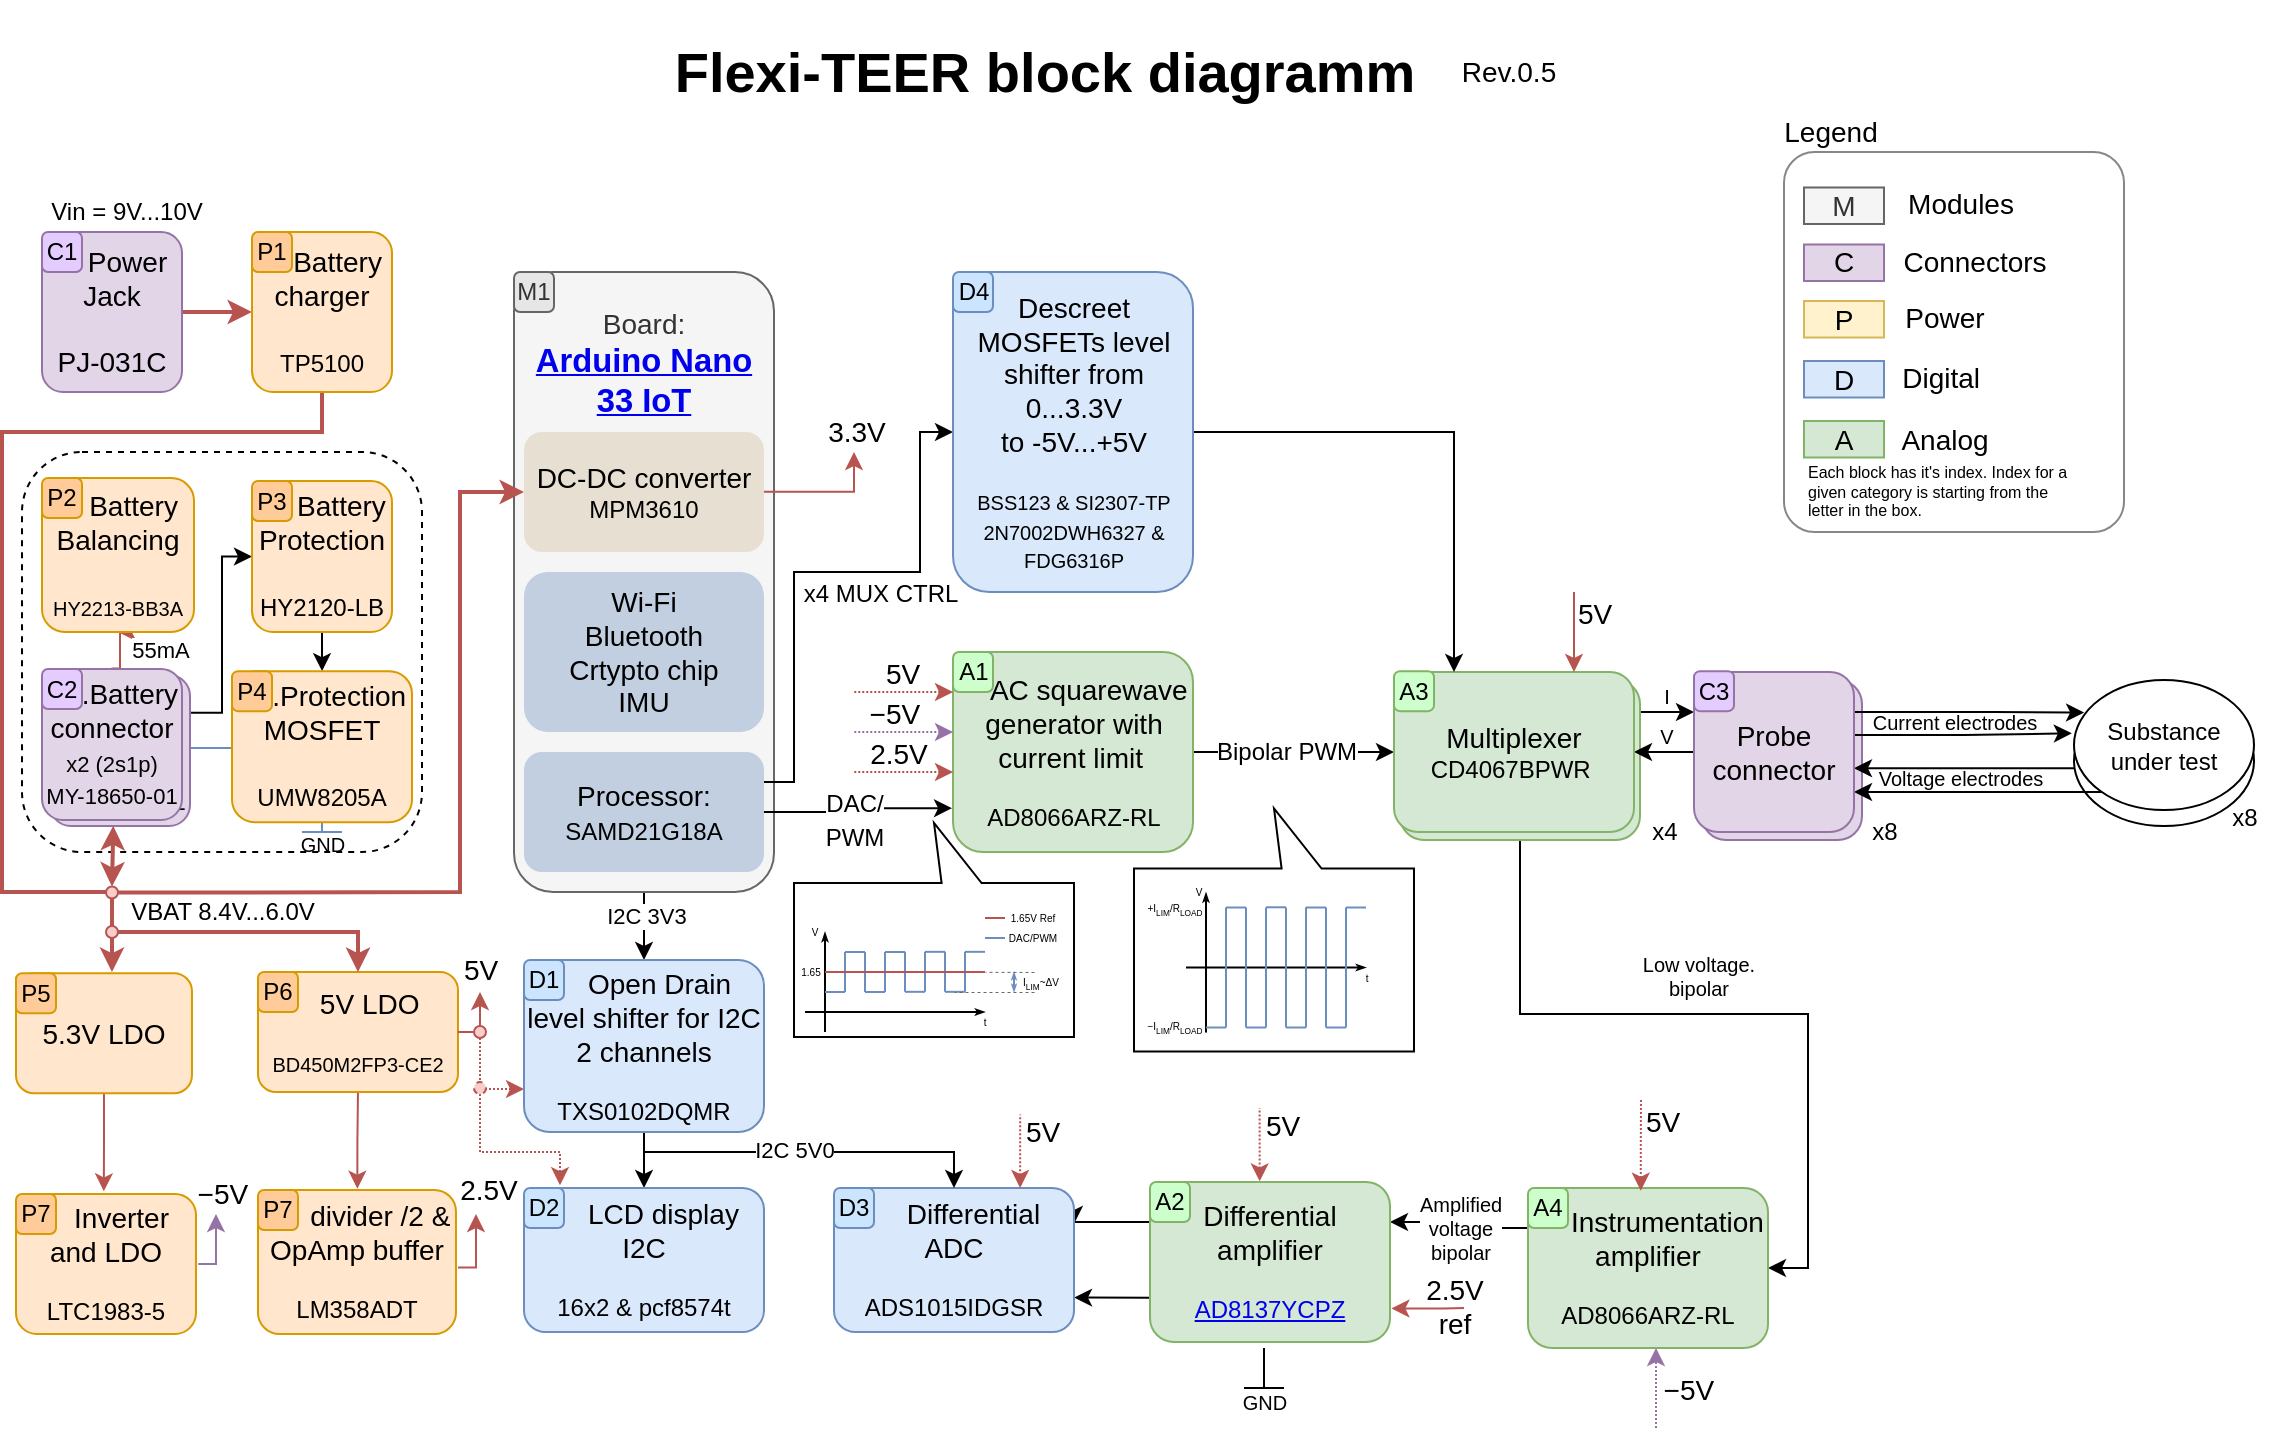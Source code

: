 <mxfile version="18.0.6" type="device" pages="2"><diagram id="FCipP-XCVue-EMuD5DaO" name="FLEXI-TEER"><mxGraphModel dx="1422" dy="857" grid="1" gridSize="10" guides="1" tooltips="1" connect="1" arrows="1" fold="1" page="1" pageScale="1" pageWidth="1169" pageHeight="827" math="0" shadow="0"><root><mxCell id="0"/><mxCell id="1" parent="0"/><mxCell id="rXN3vVl6U9IUoKJIXUoY-179" value="" style="rounded=1;whiteSpace=wrap;html=1;labelBackgroundColor=none;fontSize=14;fillColor=none;strokeColor=#878787;arcSize=9;" parent="1" vertex="1"><mxGeometry x="922" y="110" width="170" height="190" as="geometry"/></mxCell><mxCell id="cE2mdYj2lpjfbcmN7-2t-12" value="" style="rounded=1;whiteSpace=wrap;html=1;fontSize=11;dashed=1;fillColor=none;" parent="1" vertex="1"><mxGeometry x="41" y="260" width="200" height="200" as="geometry"/></mxCell><mxCell id="rXN3vVl6U9IUoKJIXUoY-141" value="&lt;font style=&quot;font-size: 14px;&quot;&gt;Probe connector&lt;/font&gt;" style="rounded=1;whiteSpace=wrap;html=1;labelBackgroundColor=none;fontSize=5;fillColor=#e1d5e7;strokeColor=#9673a6;" parent="1" vertex="1"><mxGeometry x="881" y="374" width="80" height="80" as="geometry"/></mxCell><mxCell id="rXN3vVl6U9IUoKJIXUoY-131" value="&lt;font style=&quot;font-size: 10px;&quot;&gt;Voltage electrodes&lt;/font&gt;" style="text;html=1;align=center;verticalAlign=middle;resizable=0;points=[];autosize=1;strokeColor=none;fillColor=none;fontSize=12;" parent="1" vertex="1"><mxGeometry x="960" y="413.25" width="100" height="20" as="geometry"/></mxCell><mxCell id="rXN3vVl6U9IUoKJIXUoY-133" value="" style="ellipse;whiteSpace=wrap;html=1;labelBackgroundColor=none;fontSize=12;fillColor=none;" parent="1" vertex="1"><mxGeometry x="1067" y="382" width="90" height="65" as="geometry"/></mxCell><mxCell id="rXN3vVl6U9IUoKJIXUoY-137" style="edgeStyle=orthogonalEdgeStyle;rounded=0;orthogonalLoop=1;jettySize=auto;html=1;exitX=1;exitY=0.25;exitDx=0;exitDy=0;entryX=0;entryY=0.25;entryDx=0;entryDy=0;fontSize=10;startArrow=none;startFill=0;endArrow=classic;endFill=1;startSize=6;endSize=6;strokeWidth=1;" parent="1" source="rXN3vVl6U9IUoKJIXUoY-119" target="rXN3vVl6U9IUoKJIXUoY-118" edge="1"><mxGeometry relative="1" as="geometry"/></mxCell><mxCell id="rXN3vVl6U9IUoKJIXUoY-138" value="I" style="edgeLabel;html=1;align=center;verticalAlign=middle;resizable=0;points=[];fontSize=10;" parent="rXN3vVl6U9IUoKJIXUoY-137" vertex="1" connectable="0"><mxGeometry x="0.259" relative="1" as="geometry"><mxPoint x="-3" y="-8" as="offset"/></mxGeometry></mxCell><mxCell id="rXN3vVl6U9IUoKJIXUoY-143" style="edgeStyle=orthogonalEdgeStyle;rounded=0;orthogonalLoop=1;jettySize=auto;html=1;exitX=0.5;exitY=1;exitDx=0;exitDy=0;entryX=1;entryY=0.5;entryDx=0;entryDy=0;fontSize=10;startArrow=none;startFill=0;endArrow=classic;endFill=1;startSize=6;endSize=6;strokeWidth=1;" parent="1" source="rXN3vVl6U9IUoKJIXUoY-123" target="rXN3vVl6U9IUoKJIXUoY-142" edge="1"><mxGeometry relative="1" as="geometry"/></mxCell><mxCell id="rXN3vVl6U9IUoKJIXUoY-146" value="Low voltage.&lt;br&gt;bipolar" style="edgeLabel;html=1;align=center;verticalAlign=middle;resizable=0;points=[];fontSize=10;" parent="rXN3vVl6U9IUoKJIXUoY-143" vertex="1" connectable="0"><mxGeometry x="0.068" y="3" relative="1" as="geometry"><mxPoint x="-26" y="-16" as="offset"/></mxGeometry></mxCell><mxCell id="rXN3vVl6U9IUoKJIXUoY-123" value="&lt;span class=&quot;YrbPuc WGKbId BBwThe&quot;&gt;&lt;font style=&quot;&quot;&gt;&lt;span style=&quot;font-size: 14px;&quot;&gt;Multiplexer&lt;/span&gt;&lt;br&gt;&lt;font style=&quot;font-size: 12px;&quot;&gt;CD4067BPWR&amp;nbsp;&lt;/font&gt;&lt;/font&gt;&lt;/span&gt;" style="rounded=1;whiteSpace=wrap;html=1;fillColor=#d5e8d4;strokeColor=#82b366;" parent="1" vertex="1"><mxGeometry x="730" y="374" width="120" height="80" as="geometry"/></mxCell><mxCell id="rXN3vVl6U9IUoKJIXUoY-37" value="" style="shape=callout;whiteSpace=wrap;html=1;perimeter=calloutPerimeter;labelBackgroundColor=none;fontSize=14;fillColor=none;rotation=-180;size=30;position=0.33;" parent="1" vertex="1"><mxGeometry x="427" y="445.5" width="140" height="107" as="geometry"/></mxCell><mxCell id="y_Sp5gS9r1Xky2vHenn_-6" style="edgeStyle=orthogonalEdgeStyle;rounded=0;orthogonalLoop=1;jettySize=auto;html=1;exitX=0.5;exitY=1;exitDx=0;exitDy=0;entryX=0.5;entryY=0;entryDx=0;entryDy=0;" parent="1" source="rXN3vVl6U9IUoKJIXUoY-1" target="y_Sp5gS9r1Xky2vHenn_-5" edge="1"><mxGeometry relative="1" as="geometry"/></mxCell><mxCell id="y_Sp5gS9r1Xky2vHenn_-8" value="I2C 3V3" style="edgeLabel;html=1;align=center;verticalAlign=middle;resizable=0;points=[];" parent="y_Sp5gS9r1Xky2vHenn_-6" vertex="1" connectable="0"><mxGeometry x="-0.31" y="1" relative="1" as="geometry"><mxPoint as="offset"/></mxGeometry></mxCell><mxCell id="rXN3vVl6U9IUoKJIXUoY-1" value="&lt;font style=&quot;font-size: 14px;&quot;&gt;Board:&lt;br&gt;&lt;a style=&quot;background-color: initial;&quot; data-ved=&quot;2ahUKEwimmd67wef5AhVFmIsKHRliB68QFnoECBMQAQ&quot; data-usg=&quot;AOvVaw1fls3JvGUsyFF3k6WoiUpp&quot; data-jsarwt=&quot;1&quot; href=&quot;https://store-usa.arduino.cc/products/arduino-nano-33-iot&quot;&gt;&lt;h3 style=&quot;display: inline !important;&quot; class=&quot;LC20lb MBeuO DKV0Md&quot;&gt;Arduino Nano&lt;/h3&gt;&lt;/a&gt;&lt;br&gt;&lt;a data-ved=&quot;2ahUKEwimmd67wef5AhVFmIsKHRliB68QFnoECBMQAQ&quot; data-usg=&quot;AOvVaw1fls3JvGUsyFF3k6WoiUpp&quot; data-jsarwt=&quot;1&quot; href=&quot;https://store-usa.arduino.cc/products/arduino-nano-33-iot&quot;&gt;&lt;h3 style=&quot;display: inline !important;&quot; class=&quot;LC20lb MBeuO DKV0Md&quot;&gt;33 IoT&lt;/h3&gt;&lt;/a&gt;&lt;br&gt;&lt;br&gt;&lt;/font&gt;&lt;br&gt;&lt;br&gt;&lt;br&gt;&lt;br&gt;&lt;br&gt;&lt;br&gt;&lt;br&gt;&lt;br&gt;&lt;br&gt;&lt;br&gt;&lt;br&gt;&lt;br&gt;&lt;br&gt;&lt;br&gt;" style="rounded=1;whiteSpace=wrap;html=1;fillColor=#f5f5f5;fontColor=#333333;strokeColor=#666666;" parent="1" vertex="1"><mxGeometry x="287" y="170" width="130" height="310" as="geometry"/></mxCell><mxCell id="rXN3vVl6U9IUoKJIXUoY-2" value="&lt;font style=&quot;&quot;&gt;&lt;font style=&quot;font-size: 14px;&quot;&gt;DC-DC converter&lt;/font&gt;&lt;br&gt;&lt;span dir=&quot;ltr&quot; role=&quot;presentation&quot; style=&quot;left: 144.109px; top: 740.055px; transform: scaleX(1.032);&quot;&gt;&lt;font style=&quot;font-size: 12px;&quot;&gt;MPM3610&lt;/font&gt;&lt;/span&gt;&lt;/font&gt;" style="rounded=1;whiteSpace=wrap;html=1;fillColor=#E8DFD3;strokeColor=none;" parent="1" vertex="1"><mxGeometry x="292" y="250" width="120" height="60" as="geometry"/></mxCell><mxCell id="rXN3vVl6U9IUoKJIXUoY-3" value="&lt;font style=&quot;font-size: 14px;&quot;&gt;Wi-Fi&lt;br&gt;Bluetooth&lt;br&gt;Crtypto chip&lt;br&gt;IMU&lt;/font&gt;" style="rounded=1;whiteSpace=wrap;html=1;fillColor=#C2CFE0;strokeColor=none;" parent="1" vertex="1"><mxGeometry x="292" y="320" width="120" height="80" as="geometry"/></mxCell><mxCell id="rXN3vVl6U9IUoKJIXUoY-32" style="edgeStyle=orthogonalEdgeStyle;rounded=0;orthogonalLoop=1;jettySize=auto;html=1;exitX=1;exitY=0.5;exitDx=0;exitDy=0;fontSize=14;startArrow=none;startFill=0;endArrow=classic;endFill=1;entryX=-0.004;entryY=0.781;entryDx=0;entryDy=0;entryPerimeter=0;" parent="1" source="rXN3vVl6U9IUoKJIXUoY-6" target="rXN3vVl6U9IUoKJIXUoY-14" edge="1"><mxGeometry relative="1" as="geometry"><mxPoint x="412" y="445" as="sourcePoint"/><mxPoint x="477" y="400" as="targetPoint"/></mxGeometry></mxCell><mxCell id="rXN3vVl6U9IUoKJIXUoY-33" value="&lt;font style=&quot;font-size: 12px;&quot;&gt;DAC/&lt;br&gt;PWM&lt;/font&gt;" style="edgeLabel;html=1;align=center;verticalAlign=middle;resizable=0;points=[];fontSize=14;" parent="rXN3vVl6U9IUoKJIXUoY-32" vertex="1" connectable="0"><mxGeometry x="-0.293" relative="1" as="geometry"><mxPoint x="11" y="3" as="offset"/></mxGeometry></mxCell><mxCell id="rXN3vVl6U9IUoKJIXUoY-148" style="edgeStyle=orthogonalEdgeStyle;rounded=0;orthogonalLoop=1;jettySize=auto;html=1;exitX=1;exitY=0.25;exitDx=0;exitDy=0;entryX=0;entryY=0.5;entryDx=0;entryDy=0;fontSize=10;startArrow=none;startFill=0;endArrow=classic;endFill=1;startSize=6;endSize=6;strokeWidth=1;" parent="1" source="rXN3vVl6U9IUoKJIXUoY-6" target="P7dvHyGW9MJ-rjP5sbKF-1" edge="1"><mxGeometry relative="1" as="geometry"><Array as="points"><mxPoint x="427" y="425"/><mxPoint x="427" y="320"/><mxPoint x="490" y="320"/><mxPoint x="490" y="250"/></Array></mxGeometry></mxCell><mxCell id="rXN3vVl6U9IUoKJIXUoY-149" value="&lt;font style=&quot;font-size: 12px;&quot;&gt;x4 MUX CTRL&lt;/font&gt;" style="edgeLabel;html=1;align=center;verticalAlign=middle;resizable=0;points=[];fontSize=10;" parent="rXN3vVl6U9IUoKJIXUoY-148" vertex="1" connectable="0"><mxGeometry x="0.516" y="-3" relative="1" as="geometry"><mxPoint x="-23" y="32" as="offset"/></mxGeometry></mxCell><mxCell id="rXN3vVl6U9IUoKJIXUoY-6" value="&lt;font style=&quot;&quot;&gt;Processor:&lt;br style=&quot;&quot;&gt;&lt;span style=&quot;left: 118.721px; top: 227.013px; transform: scaleX(0.989);&quot; dir=&quot;ltr&quot; role=&quot;presentation&quot;&gt;&lt;font style=&quot;font-size: 12px;&quot;&gt;SAMD21G18A&lt;/font&gt;&lt;/span&gt;&lt;/font&gt;" style="rounded=1;whiteSpace=wrap;html=1;fontSize=14;fillColor=#C2CFE0;strokeColor=none;" parent="1" vertex="1"><mxGeometry x="292" y="410" width="120" height="60" as="geometry"/></mxCell><mxCell id="FwMHXKm658HA4kingpj1-1" style="edgeStyle=orthogonalEdgeStyle;rounded=0;orthogonalLoop=1;jettySize=auto;html=1;exitX=1;exitY=0.5;exitDx=0;exitDy=0;fontSize=12;entryX=0;entryY=0.5;entryDx=0;entryDy=0;fillColor=#f8cecc;strokeColor=#b85450;strokeWidth=2;" parent="1" source="rXN3vVl6U9IUoKJIXUoY-7" target="PXdDpLl5F25MCbmd8q_W-2" edge="1"><mxGeometry relative="1" as="geometry"><mxPoint x="231" y="189.87" as="targetPoint"/><Array as="points"><mxPoint x="121" y="189.75"/><mxPoint x="131" y="189.75"/></Array></mxGeometry></mxCell><mxCell id="FwMHXKm658HA4kingpj1-2" value="Vin = 9V...10V" style="edgeLabel;html=1;align=center;verticalAlign=middle;resizable=0;points=[];fontSize=12;" parent="FwMHXKm658HA4kingpj1-1" vertex="1" connectable="0"><mxGeometry x="-0.343" y="1" relative="1" as="geometry"><mxPoint x="-40" y="-49" as="offset"/></mxGeometry></mxCell><mxCell id="rXN3vVl6U9IUoKJIXUoY-7" value="&amp;nbsp; &amp;nbsp; Power&lt;br&gt;Jack &lt;br&gt;&lt;br&gt;PJ-031C" style="rounded=1;whiteSpace=wrap;html=1;fontSize=14;fillColor=#e1d5e7;strokeColor=#9673a6;align=center;" parent="1" vertex="1"><mxGeometry x="51" y="150" width="70" height="80" as="geometry"/></mxCell><mxCell id="rXN3vVl6U9IUoKJIXUoY-12" value="&lt;font style=&quot;font-size: 14px;&quot;&gt;&amp;nbsp; &amp;nbsp; Inverter and LDO&lt;br&gt;&lt;/font&gt;&amp;nbsp;&lt;br&gt;LTC1983-5" style="rounded=1;whiteSpace=wrap;html=1;fillColor=#ffe6cc;strokeColor=#d79b00;" parent="1" vertex="1"><mxGeometry x="37.99" y="631" width="90" height="70" as="geometry"/></mxCell><mxCell id="rXN3vVl6U9IUoKJIXUoY-15" style="edgeStyle=orthogonalEdgeStyle;rounded=0;orthogonalLoop=1;jettySize=auto;html=1;exitX=0.502;exitY=-0.009;exitDx=0;exitDy=0;fontSize=14;startArrow=classic;startFill=1;endArrow=none;endFill=0;fillColor=#f8cecc;strokeColor=#b85450;entryX=0.5;entryY=1;entryDx=0;entryDy=0;exitPerimeter=0;" parent="1" source="rXN3vVl6U9IUoKJIXUoY-13" target="FwMHXKm658HA4kingpj1-3" edge="1"><mxGeometry relative="1" as="geometry"><mxPoint x="53.99" y="687.55" as="targetPoint"/><mxPoint x="83.99" y="687.55" as="sourcePoint"/></mxGeometry></mxCell><mxCell id="rXN3vVl6U9IUoKJIXUoY-13" value="&lt;span style=&quot;font-size: 14px;&quot;&gt;&amp;nbsp; &amp;nbsp; &amp;nbsp; divider /2 &amp;amp; OpAmp buffer&lt;br&gt;&lt;/span&gt;&lt;br&gt;LM358ADT" style="rounded=1;whiteSpace=wrap;html=1;fillColor=#ffe6cc;strokeColor=#d79b00;" parent="1" vertex="1"><mxGeometry x="158.99" y="629" width="99" height="72" as="geometry"/></mxCell><mxCell id="rXN3vVl6U9IUoKJIXUoY-124" style="edgeStyle=orthogonalEdgeStyle;rounded=0;orthogonalLoop=1;jettySize=auto;html=1;exitX=1;exitY=0.5;exitDx=0;exitDy=0;entryX=0;entryY=0.5;entryDx=0;entryDy=0;fontSize=12;startArrow=none;startFill=0;endArrow=classic;endFill=1;startSize=6;endSize=6;strokeWidth=1;" parent="1" source="rXN3vVl6U9IUoKJIXUoY-14" target="rXN3vVl6U9IUoKJIXUoY-119" edge="1"><mxGeometry relative="1" as="geometry"/></mxCell><mxCell id="rXN3vVl6U9IUoKJIXUoY-125" value="Bipolar PWM" style="edgeLabel;html=1;align=center;verticalAlign=middle;resizable=0;points=[];fontSize=12;" parent="rXN3vVl6U9IUoKJIXUoY-124" vertex="1" connectable="0"><mxGeometry x="-0.248" y="-2" relative="1" as="geometry"><mxPoint x="8" y="-2" as="offset"/></mxGeometry></mxCell><mxCell id="rXN3vVl6U9IUoKJIXUoY-14" value="&lt;font style=&quot;font-size: 14px;&quot;&gt;&amp;nbsp; &amp;nbsp; AC squarewave generator with current limit&lt;/font&gt;&amp;nbsp;&lt;br&gt;&lt;br&gt;AD8066ARZ-RL" style="rounded=1;whiteSpace=wrap;html=1;fillColor=#d5e8d4;strokeColor=#82b366;" parent="1" vertex="1"><mxGeometry x="506.5" y="360" width="120" height="100" as="geometry"/></mxCell><mxCell id="rXN3vVl6U9IUoKJIXUoY-20" style="edgeStyle=orthogonalEdgeStyle;rounded=0;orthogonalLoop=1;jettySize=auto;html=1;fontSize=14;startArrow=classic;startFill=1;endArrow=none;endFill=0;entryX=1.005;entryY=0.319;entryDx=0;entryDy=0;entryPerimeter=0;fillColor=#f8cecc;strokeColor=#b85450;" parent="1" edge="1"><mxGeometry relative="1" as="geometry"><mxPoint x="258.99" y="667.783" as="targetPoint"/><mxPoint x="267.99" y="641" as="sourcePoint"/><Array as="points"><mxPoint x="267.99" y="668"/></Array></mxGeometry></mxCell><mxCell id="rXN3vVl6U9IUoKJIXUoY-21" value="2.5V" style="edgeLabel;html=1;align=center;verticalAlign=middle;resizable=0;points=[];fontSize=14;labelBackgroundColor=none;" parent="rXN3vVl6U9IUoKJIXUoY-20" vertex="1" connectable="0"><mxGeometry x="0.278" relative="1" as="geometry"><mxPoint x="6" y="-35" as="offset"/></mxGeometry></mxCell><mxCell id="rXN3vVl6U9IUoKJIXUoY-26" style="edgeStyle=orthogonalEdgeStyle;rounded=0;orthogonalLoop=1;jettySize=auto;html=1;fontSize=14;startArrow=classic;startFill=1;endArrow=none;endFill=0;fillColor=#e1d5e7;strokeColor=#9673a6;entryX=1.012;entryY=0.503;entryDx=0;entryDy=0;entryPerimeter=0;" parent="1" target="rXN3vVl6U9IUoKJIXUoY-12" edge="1"><mxGeometry relative="1" as="geometry"><mxPoint x="152.53" y="660.9" as="targetPoint"/><mxPoint x="137.99" y="641" as="sourcePoint"/><Array as="points"><mxPoint x="137.99" y="666"/><mxPoint x="128.99" y="666"/></Array></mxGeometry></mxCell><mxCell id="rXN3vVl6U9IUoKJIXUoY-27" value="&lt;span&gt;&amp;nbsp;−&lt;/span&gt;5V" style="edgeLabel;html=1;align=center;verticalAlign=middle;resizable=0;points=[];fontSize=14;labelBackgroundColor=none;" parent="rXN3vVl6U9IUoKJIXUoY-26" vertex="1" connectable="0"><mxGeometry x="0.278" relative="1" as="geometry"><mxPoint x="1" y="-32" as="offset"/></mxGeometry></mxCell><mxCell id="rXN3vVl6U9IUoKJIXUoY-28" style="edgeStyle=orthogonalEdgeStyle;rounded=0;orthogonalLoop=1;jettySize=auto;html=1;exitX=0;exitY=0.5;exitDx=0;exitDy=0;fontSize=14;startArrow=classic;startFill=1;endArrow=none;endFill=0;fillColor=#e1d5e7;strokeColor=#9673a6;dashed=1;dashPattern=1 1;" parent="1" edge="1"><mxGeometry relative="1" as="geometry"><mxPoint x="457" y="400" as="targetPoint"/><mxPoint x="506.5" y="400.01" as="sourcePoint"/></mxGeometry></mxCell><mxCell id="rXN3vVl6U9IUoKJIXUoY-29" value="&lt;span&gt;&amp;nbsp;−&lt;/span&gt;5V" style="edgeLabel;html=1;align=center;verticalAlign=middle;resizable=0;points=[];fontSize=14;labelBackgroundColor=none;" parent="rXN3vVl6U9IUoKJIXUoY-28" vertex="1" connectable="0"><mxGeometry x="0.278" relative="1" as="geometry"><mxPoint y="-9" as="offset"/></mxGeometry></mxCell><mxCell id="rXN3vVl6U9IUoKJIXUoY-30" style="edgeStyle=orthogonalEdgeStyle;rounded=0;orthogonalLoop=1;jettySize=auto;html=1;exitX=0;exitY=0.5;exitDx=0;exitDy=0;fontSize=14;startArrow=classic;startFill=1;endArrow=none;endFill=0;fillColor=#f8cecc;strokeColor=#b85450;dashed=1;dashPattern=1 1;" parent="1" edge="1"><mxGeometry relative="1" as="geometry"><mxPoint x="457" y="380" as="targetPoint"/><mxPoint x="506.5" y="380" as="sourcePoint"/></mxGeometry></mxCell><mxCell id="rXN3vVl6U9IUoKJIXUoY-31" value="5V" style="edgeLabel;html=1;align=center;verticalAlign=middle;resizable=0;points=[];fontSize=14;labelBackgroundColor=none;" parent="rXN3vVl6U9IUoKJIXUoY-30" vertex="1" connectable="0"><mxGeometry x="0.278" relative="1" as="geometry"><mxPoint x="6" y="-9" as="offset"/></mxGeometry></mxCell><mxCell id="rXN3vVl6U9IUoKJIXUoY-35" style="edgeStyle=orthogonalEdgeStyle;rounded=0;orthogonalLoop=1;jettySize=auto;html=1;fontSize=14;startArrow=classic;startFill=1;endArrow=none;endFill=0;entryX=1.005;entryY=0.319;entryDx=0;entryDy=0;entryPerimeter=0;fillColor=#f8cecc;strokeColor=#b85450;dashed=1;dashPattern=1 1;" parent="1" edge="1"><mxGeometry relative="1" as="geometry"><mxPoint x="457.1" y="420" as="targetPoint"/><mxPoint x="506.5" y="420" as="sourcePoint"/><Array as="points"><mxPoint x="506.5" y="420"/></Array></mxGeometry></mxCell><mxCell id="rXN3vVl6U9IUoKJIXUoY-36" value="2.5V" style="edgeLabel;html=1;align=center;verticalAlign=middle;resizable=0;points=[];fontSize=14;labelBackgroundColor=none;" parent="rXN3vVl6U9IUoKJIXUoY-35" vertex="1" connectable="0"><mxGeometry x="0.278" relative="1" as="geometry"><mxPoint x="4" y="-9" as="offset"/></mxGeometry></mxCell><mxCell id="rXN3vVl6U9IUoKJIXUoY-38" value="" style="endArrow=classicThin;html=1;rounded=0;fontSize=14;startArrow=none;startFill=0;endFill=1;strokeWidth=1;endSize=2;" parent="1" edge="1"><mxGeometry width="50" height="50" relative="1" as="geometry"><mxPoint x="442.5" y="550" as="sourcePoint"/><mxPoint x="442.5" y="500" as="targetPoint"/></mxGeometry></mxCell><mxCell id="rXN3vVl6U9IUoKJIXUoY-39" value="" style="endArrow=none;html=1;rounded=0;fontSize=14;endFill=0;startArrow=classicThin;startFill=1;endSize=3;startSize=2;" parent="1" edge="1"><mxGeometry width="50" height="50" relative="1" as="geometry"><mxPoint x="522.5" y="540" as="sourcePoint"/><mxPoint x="432.5" y="540" as="targetPoint"/></mxGeometry></mxCell><mxCell id="rXN3vVl6U9IUoKJIXUoY-42" value="" style="endArrow=none;html=1;rounded=0;fontSize=14;fillColor=#dae8fc;strokeColor=#6c8ebf;" parent="1" edge="1"><mxGeometry width="50" height="50" relative="1" as="geometry"><mxPoint x="472.5" y="530" as="sourcePoint"/><mxPoint x="472.5" y="510" as="targetPoint"/></mxGeometry></mxCell><mxCell id="rXN3vVl6U9IUoKJIXUoY-44" value="" style="endArrow=none;html=1;rounded=0;fontSize=14;fillColor=#dae8fc;strokeColor=#6c8ebf;" parent="1" edge="1"><mxGeometry width="50" height="50" relative="1" as="geometry"><mxPoint x="482.5" y="510" as="sourcePoint"/><mxPoint x="472.5" y="510" as="targetPoint"/></mxGeometry></mxCell><mxCell id="rXN3vVl6U9IUoKJIXUoY-50" value="" style="endArrow=none;html=1;rounded=0;fontSize=14;fillColor=#dae8fc;strokeColor=#6c8ebf;" parent="1" edge="1"><mxGeometry width="50" height="50" relative="1" as="geometry"><mxPoint x="462.5" y="530" as="sourcePoint"/><mxPoint x="462.5" y="510" as="targetPoint"/></mxGeometry></mxCell><mxCell id="rXN3vVl6U9IUoKJIXUoY-51" value="" style="endArrow=none;html=1;rounded=0;fontSize=14;fillColor=#dae8fc;strokeColor=#6c8ebf;" parent="1" edge="1"><mxGeometry width="50" height="50" relative="1" as="geometry"><mxPoint x="462.5" y="510" as="sourcePoint"/><mxPoint x="452.5" y="510" as="targetPoint"/></mxGeometry></mxCell><mxCell id="rXN3vVl6U9IUoKJIXUoY-52" value="" style="endArrow=none;html=1;rounded=0;fontSize=14;fillColor=#dae8fc;strokeColor=#6c8ebf;" parent="1" edge="1"><mxGeometry width="50" height="50" relative="1" as="geometry"><mxPoint x="472.5" y="530" as="sourcePoint"/><mxPoint x="462.5" y="530" as="targetPoint"/><Array as="points"><mxPoint x="472.5" y="530"/></Array></mxGeometry></mxCell><mxCell id="rXN3vVl6U9IUoKJIXUoY-53" value="" style="endArrow=none;html=1;rounded=0;fontSize=14;fillColor=#dae8fc;strokeColor=#6c8ebf;" parent="1" edge="1"><mxGeometry width="50" height="50" relative="1" as="geometry"><mxPoint x="452.5" y="530" as="sourcePoint"/><mxPoint x="452.5" y="510" as="targetPoint"/></mxGeometry></mxCell><mxCell id="rXN3vVl6U9IUoKJIXUoY-54" value="" style="endArrow=none;html=1;rounded=0;fontSize=14;fillColor=#dae8fc;strokeColor=#6c8ebf;" parent="1" edge="1"><mxGeometry width="50" height="50" relative="1" as="geometry"><mxPoint x="532.5" y="503" as="sourcePoint"/><mxPoint x="522.5" y="503" as="targetPoint"/></mxGeometry></mxCell><mxCell id="rXN3vVl6U9IUoKJIXUoY-56" value="&lt;font style=&quot;font-size: 5px;&quot;&gt;DAC/PWM&lt;/font&gt;" style="edgeLabel;html=1;align=center;verticalAlign=middle;resizable=0;points=[];fontSize=14;" parent="rXN3vVl6U9IUoKJIXUoY-54" vertex="1" connectable="0"><mxGeometry x="-0.68" y="1" relative="1" as="geometry"><mxPoint x="15" y="-4" as="offset"/></mxGeometry></mxCell><mxCell id="rXN3vVl6U9IUoKJIXUoY-55" value="" style="endArrow=none;html=1;rounded=0;fontSize=14;fillColor=#dae8fc;strokeColor=#6c8ebf;" parent="1" edge="1"><mxGeometry width="50" height="50" relative="1" as="geometry"><mxPoint x="452.5" y="530" as="sourcePoint"/><mxPoint x="442.5" y="530" as="targetPoint"/><Array as="points"><mxPoint x="452.5" y="530"/></Array></mxGeometry></mxCell><mxCell id="rXN3vVl6U9IUoKJIXUoY-58" value="" style="endArrow=none;html=1;rounded=0;fontSize=14;fillColor=#dae8fc;strokeColor=#6c8ebf;" parent="1" edge="1"><mxGeometry width="50" height="50" relative="1" as="geometry"><mxPoint x="492.5" y="529.91" as="sourcePoint"/><mxPoint x="492.5" y="509.91" as="targetPoint"/></mxGeometry></mxCell><mxCell id="rXN3vVl6U9IUoKJIXUoY-59" value="" style="endArrow=none;html=1;rounded=0;fontSize=14;fillColor=#dae8fc;strokeColor=#6c8ebf;" parent="1" edge="1"><mxGeometry width="50" height="50" relative="1" as="geometry"><mxPoint x="502.5" y="509.91" as="sourcePoint"/><mxPoint x="492.5" y="509.91" as="targetPoint"/></mxGeometry></mxCell><mxCell id="rXN3vVl6U9IUoKJIXUoY-60" value="" style="endArrow=none;html=1;rounded=0;fontSize=14;fillColor=#dae8fc;strokeColor=#6c8ebf;" parent="1" edge="1"><mxGeometry width="50" height="50" relative="1" as="geometry"><mxPoint x="482.5" y="529.91" as="sourcePoint"/><mxPoint x="482.5" y="509.91" as="targetPoint"/></mxGeometry></mxCell><mxCell id="rXN3vVl6U9IUoKJIXUoY-61" value="" style="endArrow=none;html=1;rounded=0;fontSize=14;fillColor=#dae8fc;strokeColor=#6c8ebf;" parent="1" edge="1"><mxGeometry width="50" height="50" relative="1" as="geometry"><mxPoint x="492.5" y="529.91" as="sourcePoint"/><mxPoint x="482.5" y="529.91" as="targetPoint"/><Array as="points"><mxPoint x="492.5" y="529.91"/></Array></mxGeometry></mxCell><mxCell id="rXN3vVl6U9IUoKJIXUoY-62" value="" style="endArrow=none;html=1;rounded=0;fontSize=14;fillColor=#dae8fc;strokeColor=#6c8ebf;" parent="1" edge="1"><mxGeometry width="50" height="50" relative="1" as="geometry"><mxPoint x="512.5" y="529.91" as="sourcePoint"/><mxPoint x="512.5" y="509.91" as="targetPoint"/></mxGeometry></mxCell><mxCell id="rXN3vVl6U9IUoKJIXUoY-63" value="" style="endArrow=none;html=1;rounded=0;fontSize=14;fillColor=#dae8fc;strokeColor=#6c8ebf;" parent="1" edge="1"><mxGeometry width="50" height="50" relative="1" as="geometry"><mxPoint x="522.5" y="509.91" as="sourcePoint"/><mxPoint x="512.5" y="509.91" as="targetPoint"/></mxGeometry></mxCell><mxCell id="rXN3vVl6U9IUoKJIXUoY-64" value="" style="endArrow=none;html=1;rounded=0;fontSize=14;fillColor=#dae8fc;strokeColor=#6c8ebf;" parent="1" edge="1"><mxGeometry width="50" height="50" relative="1" as="geometry"><mxPoint x="502.5" y="529.91" as="sourcePoint"/><mxPoint x="502.5" y="509.91" as="targetPoint"/></mxGeometry></mxCell><mxCell id="rXN3vVl6U9IUoKJIXUoY-65" value="" style="endArrow=none;html=1;rounded=0;fontSize=14;fillColor=#dae8fc;strokeColor=#6c8ebf;" parent="1" edge="1"><mxGeometry width="50" height="50" relative="1" as="geometry"><mxPoint x="512.5" y="529.91" as="sourcePoint"/><mxPoint x="502.5" y="529.91" as="targetPoint"/><Array as="points"><mxPoint x="512.5" y="529.91"/></Array></mxGeometry></mxCell><mxCell id="rXN3vVl6U9IUoKJIXUoY-66" value="" style="endArrow=none;html=1;rounded=0;fontSize=14;fillColor=#f8cecc;strokeColor=#b85450;" parent="1" edge="1"><mxGeometry width="50" height="50" relative="1" as="geometry"><mxPoint x="532.5" y="493.0" as="sourcePoint"/><mxPoint x="522.5" y="493.0" as="targetPoint"/></mxGeometry></mxCell><mxCell id="rXN3vVl6U9IUoKJIXUoY-67" value="&lt;span style=&quot;font-size: 5px;&quot;&gt;1.65V Ref&lt;/span&gt;" style="edgeLabel;html=1;align=center;verticalAlign=middle;resizable=0;points=[];fontSize=14;" parent="rXN3vVl6U9IUoKJIXUoY-66" vertex="1" connectable="0"><mxGeometry x="-0.68" y="1" relative="1" as="geometry"><mxPoint x="15" y="-4" as="offset"/></mxGeometry></mxCell><mxCell id="rXN3vVl6U9IUoKJIXUoY-68" value="" style="endArrow=none;html=1;rounded=0;fontSize=14;fillColor=#f8cecc;strokeColor=#b85450;" parent="1" edge="1"><mxGeometry width="50" height="50" relative="1" as="geometry"><mxPoint x="522.5" y="520" as="sourcePoint"/><mxPoint x="442.5" y="520" as="targetPoint"/></mxGeometry></mxCell><mxCell id="rXN3vVl6U9IUoKJIXUoY-69" value="1.65" style="text;html=1;align=center;verticalAlign=middle;resizable=0;points=[];autosize=1;strokeColor=none;fillColor=none;fontSize=5;" parent="1" vertex="1"><mxGeometry x="420" y="514" width="30" height="10" as="geometry"/></mxCell><mxCell id="rXN3vVl6U9IUoKJIXUoY-70" value="V" style="text;html=1;align=center;verticalAlign=middle;resizable=0;points=[];autosize=1;strokeColor=none;fillColor=none;fontSize=5;" parent="1" vertex="1"><mxGeometry x="427" y="494" width="20" height="10" as="geometry"/></mxCell><mxCell id="rXN3vVl6U9IUoKJIXUoY-71" value="" style="endArrow=classicThin;html=1;rounded=0;fontSize=14;fillColor=#dae8fc;strokeColor=#6c8ebf;startArrow=classicThin;startFill=1;startSize=1;endSize=1;endFill=1;" parent="1" edge="1"><mxGeometry width="50" height="50" relative="1" as="geometry"><mxPoint x="537" y="530" as="sourcePoint"/><mxPoint x="537" y="520" as="targetPoint"/></mxGeometry></mxCell><mxCell id="rXN3vVl6U9IUoKJIXUoY-72" value="" style="endArrow=none;html=1;rounded=0;fontSize=14;fillColor=#f5f5f5;strokeColor=#666666;dashed=1;strokeWidth=0.5;" parent="1" edge="1"><mxGeometry width="50" height="50" relative="1" as="geometry"><mxPoint x="547" y="520" as="sourcePoint"/><mxPoint x="522.5" y="519.91" as="targetPoint"/></mxGeometry></mxCell><mxCell id="rXN3vVl6U9IUoKJIXUoY-73" value="" style="endArrow=none;html=1;rounded=0;fontSize=14;fillColor=#f5f5f5;strokeColor=#666666;dashed=1;strokeWidth=0.5;" parent="1" edge="1"><mxGeometry width="50" height="50" relative="1" as="geometry"><mxPoint x="547" y="530" as="sourcePoint"/><mxPoint x="507" y="530" as="targetPoint"/></mxGeometry></mxCell><mxCell id="rXN3vVl6U9IUoKJIXUoY-74" value="I&lt;sub&gt;LIM&lt;/sub&gt;~ΔV" style="text;html=1;align=center;verticalAlign=middle;resizable=0;points=[];autosize=1;strokeColor=none;fillColor=none;fontSize=5;" parent="1" vertex="1"><mxGeometry x="535" y="520" width="30" height="10" as="geometry"/></mxCell><mxCell id="rXN3vVl6U9IUoKJIXUoY-75" value="" style="endArrow=classicThin;html=1;rounded=0;fontSize=14;startArrow=none;startFill=0;endFill=1;strokeWidth=1;endSize=2;" parent="1" edge="1"><mxGeometry width="50" height="50" relative="1" as="geometry"><mxPoint x="633" y="550.25" as="sourcePoint"/><mxPoint x="633" y="480.25" as="targetPoint"/></mxGeometry></mxCell><mxCell id="rXN3vVl6U9IUoKJIXUoY-76" value="" style="endArrow=none;html=1;rounded=0;fontSize=14;endFill=0;startArrow=classicThin;startFill=1;endSize=3;startSize=2;" parent="1" edge="1"><mxGeometry width="50" height="50" relative="1" as="geometry"><mxPoint x="713" y="517.75" as="sourcePoint"/><mxPoint x="623" y="517.75" as="targetPoint"/></mxGeometry></mxCell><mxCell id="rXN3vVl6U9IUoKJIXUoY-77" value="" style="endArrow=none;html=1;rounded=0;fontSize=14;fillColor=#dae8fc;strokeColor=#6c8ebf;" parent="1" edge="1"><mxGeometry width="50" height="50" relative="1" as="geometry"><mxPoint x="663" y="547.75" as="sourcePoint"/><mxPoint x="663" y="487.75" as="targetPoint"/></mxGeometry></mxCell><mxCell id="rXN3vVl6U9IUoKJIXUoY-79" value="" style="endArrow=none;html=1;rounded=0;fontSize=14;fillColor=#dae8fc;strokeColor=#6c8ebf;" parent="1" edge="1"><mxGeometry width="50" height="50" relative="1" as="geometry"><mxPoint x="653" y="547.75" as="sourcePoint"/><mxPoint x="653" y="487.75" as="targetPoint"/></mxGeometry></mxCell><mxCell id="rXN3vVl6U9IUoKJIXUoY-80" value="" style="endArrow=none;html=1;rounded=0;fontSize=14;fillColor=#dae8fc;strokeColor=#6c8ebf;" parent="1" edge="1"><mxGeometry width="50" height="50" relative="1" as="geometry"><mxPoint x="653" y="487.75" as="sourcePoint"/><mxPoint x="643" y="487.75" as="targetPoint"/></mxGeometry></mxCell><mxCell id="rXN3vVl6U9IUoKJIXUoY-81" value="" style="endArrow=none;html=1;rounded=0;fontSize=14;fillColor=#dae8fc;strokeColor=#6c8ebf;" parent="1" edge="1"><mxGeometry width="50" height="50" relative="1" as="geometry"><mxPoint x="663" y="547.75" as="sourcePoint"/><mxPoint x="653" y="547.75" as="targetPoint"/><Array as="points"><mxPoint x="663" y="547.75"/></Array></mxGeometry></mxCell><mxCell id="rXN3vVl6U9IUoKJIXUoY-82" value="" style="endArrow=none;html=1;rounded=0;fontSize=14;fillColor=#dae8fc;strokeColor=#6c8ebf;" parent="1" edge="1"><mxGeometry width="50" height="50" relative="1" as="geometry"><mxPoint x="643" y="547.75" as="sourcePoint"/><mxPoint x="643" y="487.75" as="targetPoint"/></mxGeometry></mxCell><mxCell id="rXN3vVl6U9IUoKJIXUoY-85" value="" style="endArrow=none;html=1;rounded=0;fontSize=14;fillColor=#dae8fc;strokeColor=#6c8ebf;" parent="1" edge="1"><mxGeometry width="50" height="50" relative="1" as="geometry"><mxPoint x="643" y="547.75" as="sourcePoint"/><mxPoint x="633" y="547.75" as="targetPoint"/><Array as="points"><mxPoint x="643" y="547.75"/></Array></mxGeometry></mxCell><mxCell id="rXN3vVl6U9IUoKJIXUoY-97" value="V" style="text;html=1;align=center;verticalAlign=middle;resizable=0;points=[];autosize=1;strokeColor=none;fillColor=none;fontSize=5;" parent="1" vertex="1"><mxGeometry x="619" y="474.25" width="20" height="10" as="geometry"/></mxCell><mxCell id="rXN3vVl6U9IUoKJIXUoY-102" value="" style="endArrow=none;html=1;rounded=0;fontSize=14;fillColor=#dae8fc;strokeColor=#6c8ebf;" parent="1" edge="1"><mxGeometry width="50" height="50" relative="1" as="geometry"><mxPoint x="673" y="487.64" as="sourcePoint"/><mxPoint x="663" y="487.64" as="targetPoint"/></mxGeometry></mxCell><mxCell id="rXN3vVl6U9IUoKJIXUoY-103" value="" style="endArrow=none;html=1;rounded=0;fontSize=14;fillColor=#dae8fc;strokeColor=#6c8ebf;" parent="1" edge="1"><mxGeometry width="50" height="50" relative="1" as="geometry"><mxPoint x="683" y="547.75" as="sourcePoint"/><mxPoint x="683" y="487.64" as="targetPoint"/></mxGeometry></mxCell><mxCell id="rXN3vVl6U9IUoKJIXUoY-104" value="" style="endArrow=none;html=1;rounded=0;fontSize=14;fillColor=#dae8fc;strokeColor=#6c8ebf;" parent="1" edge="1"><mxGeometry width="50" height="50" relative="1" as="geometry"><mxPoint x="683" y="547.75" as="sourcePoint"/><mxPoint x="673" y="547.75" as="targetPoint"/><Array as="points"><mxPoint x="683" y="547.75"/><mxPoint x="673" y="547.75"/></Array></mxGeometry></mxCell><mxCell id="rXN3vVl6U9IUoKJIXUoY-105" value="" style="endArrow=none;html=1;rounded=0;fontSize=14;fillColor=#dae8fc;strokeColor=#6c8ebf;" parent="1" edge="1"><mxGeometry width="50" height="50" relative="1" as="geometry"><mxPoint x="673" y="547.75" as="sourcePoint"/><mxPoint x="673" y="487.75" as="targetPoint"/></mxGeometry></mxCell><mxCell id="rXN3vVl6U9IUoKJIXUoY-109" value="t" style="text;html=1;align=center;verticalAlign=middle;resizable=0;points=[];autosize=1;strokeColor=none;fillColor=none;fontSize=5;" parent="1" vertex="1"><mxGeometry x="512" y="539" width="20" height="10" as="geometry"/></mxCell><mxCell id="rXN3vVl6U9IUoKJIXUoY-110" value="t" style="text;html=1;align=center;verticalAlign=middle;resizable=0;points=[];autosize=1;strokeColor=none;fillColor=none;fontSize=5;" parent="1" vertex="1"><mxGeometry x="703" y="516.75" width="20" height="10" as="geometry"/></mxCell><mxCell id="rXN3vVl6U9IUoKJIXUoY-111" value="" style="endArrow=none;html=1;rounded=0;fontSize=14;fillColor=#dae8fc;strokeColor=#6c8ebf;" parent="1" edge="1"><mxGeometry width="50" height="50" relative="1" as="geometry"><mxPoint x="693" y="487.75" as="sourcePoint"/><mxPoint x="683" y="487.75" as="targetPoint"/></mxGeometry></mxCell><mxCell id="rXN3vVl6U9IUoKJIXUoY-112" value="" style="endArrow=none;html=1;rounded=0;fontSize=14;fillColor=#dae8fc;strokeColor=#6c8ebf;" parent="1" edge="1"><mxGeometry width="50" height="50" relative="1" as="geometry"><mxPoint x="693" y="547.75" as="sourcePoint"/><mxPoint x="693" y="487.75" as="targetPoint"/></mxGeometry></mxCell><mxCell id="rXN3vVl6U9IUoKJIXUoY-113" value="" style="endArrow=none;html=1;rounded=0;fontSize=14;fillColor=#dae8fc;strokeColor=#6c8ebf;" parent="1" edge="1"><mxGeometry width="50" height="50" relative="1" as="geometry"><mxPoint x="703" y="547.75" as="sourcePoint"/><mxPoint x="693" y="547.75" as="targetPoint"/></mxGeometry></mxCell><mxCell id="rXN3vVl6U9IUoKJIXUoY-114" value="" style="endArrow=none;html=1;rounded=0;fontSize=14;fillColor=#dae8fc;strokeColor=#6c8ebf;" parent="1" edge="1"><mxGeometry width="50" height="50" relative="1" as="geometry"><mxPoint x="703" y="547.75" as="sourcePoint"/><mxPoint x="703" y="487.75" as="targetPoint"/></mxGeometry></mxCell><mxCell id="rXN3vVl6U9IUoKJIXUoY-115" value="" style="endArrow=none;html=1;rounded=0;fontSize=14;fillColor=#dae8fc;strokeColor=#6c8ebf;" parent="1" edge="1"><mxGeometry width="50" height="50" relative="1" as="geometry"><mxPoint x="713" y="487.75" as="sourcePoint"/><mxPoint x="703" y="487.75" as="targetPoint"/></mxGeometry></mxCell><mxCell id="rXN3vVl6U9IUoKJIXUoY-116" value="+I&lt;sub&gt;LIM&lt;/sub&gt;/R&lt;sub&gt;LOAD&lt;/sub&gt;" style="text;html=1;align=center;verticalAlign=middle;resizable=0;points=[];autosize=1;strokeColor=none;fillColor=none;fontSize=5;" parent="1" vertex="1"><mxGeometry x="597" y="483.25" width="40" height="10" as="geometry"/></mxCell><mxCell id="rXN3vVl6U9IUoKJIXUoY-117" value="&lt;font style=&quot;font-size: 5px;&quot;&gt;−&lt;/font&gt;I&lt;sub&gt;LIM&lt;/sub&gt;/R&lt;sub&gt;LOAD&lt;/sub&gt;" style="text;html=1;align=center;verticalAlign=middle;resizable=0;points=[];autosize=1;strokeColor=none;fillColor=none;fontSize=5;" parent="1" vertex="1"><mxGeometry x="597" y="541.75" width="40" height="10" as="geometry"/></mxCell><mxCell id="rXN3vVl6U9IUoKJIXUoY-126" style="edgeStyle=orthogonalEdgeStyle;rounded=0;orthogonalLoop=1;jettySize=auto;html=1;exitX=1;exitY=0.25;exitDx=0;exitDy=0;fontSize=12;startArrow=none;startFill=0;endArrow=classic;endFill=1;startSize=6;endSize=6;strokeWidth=1;entryX=0.056;entryY=0.25;entryDx=0;entryDy=0;entryPerimeter=0;" parent="1" source="rXN3vVl6U9IUoKJIXUoY-118" target="rXN3vVl6U9IUoKJIXUoY-132" edge="1"><mxGeometry relative="1" as="geometry"><mxPoint x="1027" y="390.056" as="targetPoint"/><Array as="points"><mxPoint x="1027" y="390"/></Array></mxGeometry></mxCell><mxCell id="rXN3vVl6U9IUoKJIXUoY-127" style="edgeStyle=orthogonalEdgeStyle;rounded=0;orthogonalLoop=1;jettySize=auto;html=1;exitX=1.003;exitY=0.394;exitDx=0;exitDy=0;fontSize=12;startArrow=none;startFill=0;endArrow=classic;endFill=1;startSize=6;endSize=6;strokeWidth=1;entryX=-0.012;entryY=0.41;entryDx=0;entryDy=0;entryPerimeter=0;exitPerimeter=0;" parent="1" source="rXN3vVl6U9IUoKJIXUoY-118" target="rXN3vVl6U9IUoKJIXUoY-132" edge="1"><mxGeometry relative="1" as="geometry"><mxPoint x="1027" y="401.056" as="targetPoint"/><mxPoint x="997" y="401" as="sourcePoint"/></mxGeometry></mxCell><mxCell id="rXN3vVl6U9IUoKJIXUoY-128" style="edgeStyle=orthogonalEdgeStyle;rounded=0;orthogonalLoop=1;jettySize=auto;html=1;exitX=1;exitY=0.75;exitDx=0;exitDy=0;fontSize=12;startArrow=classic;startFill=1;endArrow=none;endFill=0;startSize=6;endSize=6;strokeWidth=1;" parent="1" source="rXN3vVl6U9IUoKJIXUoY-118" target="rXN3vVl6U9IUoKJIXUoY-132" edge="1"><mxGeometry relative="1" as="geometry"><mxPoint x="1027" y="430.056" as="targetPoint"/><Array as="points"><mxPoint x="1047" y="430"/><mxPoint x="1047" y="430"/></Array></mxGeometry></mxCell><mxCell id="rXN3vVl6U9IUoKJIXUoY-129" style="edgeStyle=orthogonalEdgeStyle;rounded=0;orthogonalLoop=1;jettySize=auto;html=1;exitX=1;exitY=0.601;exitDx=0;exitDy=0;fontSize=12;startArrow=classic;startFill=1;endArrow=none;endFill=0;startSize=6;endSize=6;strokeWidth=1;entryX=0;entryY=0.678;entryDx=0;entryDy=0;entryPerimeter=0;exitPerimeter=0;" parent="1" source="rXN3vVl6U9IUoKJIXUoY-118" target="rXN3vVl6U9IUoKJIXUoY-132" edge="1"><mxGeometry relative="1" as="geometry"><mxPoint x="1027" y="418.056" as="targetPoint"/><mxPoint x="997" y="418" as="sourcePoint"/></mxGeometry></mxCell><mxCell id="rXN3vVl6U9IUoKJIXUoY-139" style="edgeStyle=orthogonalEdgeStyle;rounded=0;orthogonalLoop=1;jettySize=auto;html=1;exitX=0;exitY=0.5;exitDx=0;exitDy=0;entryX=1;entryY=0.5;entryDx=0;entryDy=0;fontSize=10;startArrow=none;startFill=0;endArrow=classic;endFill=1;startSize=6;endSize=6;strokeWidth=1;" parent="1" source="rXN3vVl6U9IUoKJIXUoY-118" target="rXN3vVl6U9IUoKJIXUoY-119" edge="1"><mxGeometry relative="1" as="geometry"/></mxCell><mxCell id="rXN3vVl6U9IUoKJIXUoY-140" value="V" style="edgeLabel;html=1;align=center;verticalAlign=middle;resizable=0;points=[];fontSize=10;" parent="rXN3vVl6U9IUoKJIXUoY-139" vertex="1" connectable="0"><mxGeometry x="-0.361" y="-1" relative="1" as="geometry"><mxPoint x="-5" y="-7" as="offset"/></mxGeometry></mxCell><mxCell id="rXN3vVl6U9IUoKJIXUoY-118" value="&lt;font style=&quot;font-size: 14px;&quot;&gt;Probe connector&lt;/font&gt;" style="rounded=1;whiteSpace=wrap;html=1;labelBackgroundColor=none;fontSize=5;fillColor=#e1d5e7;strokeColor=#9673a6;" parent="1" vertex="1"><mxGeometry x="877" y="370" width="80" height="80" as="geometry"/></mxCell><mxCell id="rXN3vVl6U9IUoKJIXUoY-119" value="&lt;span class=&quot;YrbPuc WGKbId BBwThe&quot;&gt;&lt;font style=&quot;&quot;&gt;&lt;span style=&quot;font-size: 14px;&quot;&gt;Multiplexer&lt;/span&gt;&lt;br&gt;&lt;font style=&quot;font-size: 12px;&quot;&gt;CD4067BPWR&amp;nbsp;&lt;/font&gt;&lt;/font&gt;&lt;/span&gt;" style="rounded=1;whiteSpace=wrap;html=1;fillColor=#d5e8d4;strokeColor=#82b366;" parent="1" vertex="1"><mxGeometry x="727" y="370" width="120" height="80" as="geometry"/></mxCell><mxCell id="rXN3vVl6U9IUoKJIXUoY-121" value="" style="shape=callout;whiteSpace=wrap;html=1;perimeter=calloutPerimeter;labelBackgroundColor=none;fontSize=14;fillColor=none;rotation=-180;size=30;position=0.33;position2=0.5;" parent="1" vertex="1"><mxGeometry x="597" y="438.25" width="140" height="121.5" as="geometry"/></mxCell><mxCell id="rXN3vVl6U9IUoKJIXUoY-122" value="x4" style="text;html=1;align=center;verticalAlign=middle;resizable=0;points=[];autosize=1;strokeColor=none;fillColor=none;fontSize=12;" parent="1" vertex="1"><mxGeometry x="847" y="440" width="30" height="20" as="geometry"/></mxCell><mxCell id="rXN3vVl6U9IUoKJIXUoY-130" value="&lt;font style=&quot;font-size: 10px;&quot;&gt;Current electrodes&lt;/font&gt;" style="text;html=1;align=center;verticalAlign=middle;resizable=0;points=[];autosize=1;strokeColor=none;fillColor=none;fontSize=12;" parent="1" vertex="1"><mxGeometry x="957" y="385" width="100" height="20" as="geometry"/></mxCell><mxCell id="rXN3vVl6U9IUoKJIXUoY-132" value="Substance &lt;br&gt;under test" style="ellipse;whiteSpace=wrap;html=1;labelBackgroundColor=none;fontSize=12;" parent="1" vertex="1"><mxGeometry x="1067" y="374" width="90" height="65" as="geometry"/></mxCell><mxCell id="rXN3vVl6U9IUoKJIXUoY-135" value="x8" style="text;html=1;align=center;verticalAlign=middle;resizable=0;points=[];autosize=1;strokeColor=none;fillColor=none;fontSize=12;" parent="1" vertex="1"><mxGeometry x="957" y="440" width="30" height="20" as="geometry"/></mxCell><mxCell id="rXN3vVl6U9IUoKJIXUoY-136" value="x8" style="text;html=1;align=center;verticalAlign=middle;resizable=0;points=[];autosize=1;strokeColor=none;fillColor=none;fontSize=12;" parent="1" vertex="1"><mxGeometry x="1137" y="433.25" width="30" height="20" as="geometry"/></mxCell><mxCell id="rXN3vVl6U9IUoKJIXUoY-145" style="edgeStyle=orthogonalEdgeStyle;rounded=0;orthogonalLoop=1;jettySize=auto;html=1;exitX=0;exitY=0.25;exitDx=0;exitDy=0;entryX=1;entryY=0.25;entryDx=0;entryDy=0;fontSize=10;startArrow=none;startFill=0;endArrow=classic;endFill=1;startSize=6;endSize=6;strokeWidth=1;" parent="1" source="rXN3vVl6U9IUoKJIXUoY-142" target="rXN3vVl6U9IUoKJIXUoY-144" edge="1"><mxGeometry relative="1" as="geometry"/></mxCell><mxCell id="rXN3vVl6U9IUoKJIXUoY-147" value="Amplified&lt;br&gt;voltage&lt;br&gt;bipolar" style="edgeLabel;html=1;align=center;verticalAlign=middle;resizable=0;points=[];fontSize=10;" parent="rXN3vVl6U9IUoKJIXUoY-145" vertex="1" connectable="0"><mxGeometry x="-0.27" y="2" relative="1" as="geometry"><mxPoint x="-8" y="-2" as="offset"/></mxGeometry></mxCell><mxCell id="rXN3vVl6U9IUoKJIXUoY-142" value="&lt;span class=&quot;YrbPuc WGKbId BBwThe&quot;&gt;&lt;font style=&quot;&quot;&gt;&lt;span style=&quot;font-size: 14px;&quot;&gt;&amp;nbsp; &amp;nbsp; &amp;nbsp;Instrumentation amplifier&lt;/span&gt;&lt;br&gt;&lt;font style=&quot;font-size: 12px;&quot;&gt;&lt;br&gt;AD8066ARZ-RL&lt;/font&gt;&lt;/font&gt;&lt;/span&gt;" style="rounded=1;whiteSpace=wrap;html=1;fillColor=#d5e8d4;strokeColor=#82b366;" parent="1" vertex="1"><mxGeometry x="794" y="628" width="120" height="80" as="geometry"/></mxCell><mxCell id="rXN3vVl6U9IUoKJIXUoY-151" style="edgeStyle=orthogonalEdgeStyle;rounded=0;orthogonalLoop=1;jettySize=auto;html=1;exitX=0;exitY=0.25;exitDx=0;exitDy=0;entryX=1;entryY=0.25;entryDx=0;entryDy=0;fontSize=12;startArrow=none;startFill=0;endArrow=classic;endFill=1;startSize=6;endSize=6;strokeWidth=1;" parent="1" source="rXN3vVl6U9IUoKJIXUoY-144" target="rXN3vVl6U9IUoKJIXUoY-150" edge="1"><mxGeometry relative="1" as="geometry"/></mxCell><mxCell id="rXN3vVl6U9IUoKJIXUoY-152" style="edgeStyle=orthogonalEdgeStyle;rounded=0;orthogonalLoop=1;jettySize=auto;html=1;exitX=0.002;exitY=0.723;exitDx=0;exitDy=0;entryX=1;entryY=0.75;entryDx=0;entryDy=0;fontSize=12;startArrow=none;startFill=0;endArrow=classic;endFill=1;startSize=6;endSize=6;strokeWidth=1;exitPerimeter=0;" parent="1" source="rXN3vVl6U9IUoKJIXUoY-144" target="rXN3vVl6U9IUoKJIXUoY-150" edge="1"><mxGeometry relative="1" as="geometry"/></mxCell><mxCell id="rXN3vVl6U9IUoKJIXUoY-144" value="&lt;span class=&quot;YrbPuc WGKbId BBwThe&quot;&gt;&lt;font style=&quot;&quot;&gt;&lt;span style=&quot;font-size: 14px;&quot;&gt;Differential amplifier&lt;/span&gt;&lt;br&gt;&lt;font style=&quot;font-size: 12px;&quot;&gt;&lt;br&gt;&lt;a href=&quot;https://www.analog.com/en/analog-dialogue/articles/rules-for-high-speed-differential-adc-drivers.html#:~:text=ADC%20drivers%E2%80%94circuits%20often%20specifically,mode%20offset%20adjustment%2C%20and%20filtering&quot;&gt;AD8137YCPZ&lt;/a&gt;&lt;br&gt;&lt;/font&gt;&lt;/font&gt;&lt;/span&gt;" style="rounded=1;whiteSpace=wrap;html=1;fillColor=#d5e8d4;strokeColor=#82b366;" parent="1" vertex="1"><mxGeometry x="605" y="625" width="120" height="80" as="geometry"/></mxCell><mxCell id="rXN3vVl6U9IUoKJIXUoY-150" value="&lt;span class=&quot;YrbPuc WGKbId BBwThe&quot;&gt;&lt;font style=&quot;&quot;&gt;&lt;span style=&quot;font-size: 14px;&quot;&gt;&amp;nbsp; &amp;nbsp; &amp;nbsp;Differential ADC&lt;/span&gt;&lt;br&gt;&lt;font style=&quot;font-size: 12px;&quot;&gt;&lt;br&gt;ADS1015IDGSR&lt;br&gt;&lt;/font&gt;&lt;/font&gt;&lt;/span&gt;" style="rounded=1;whiteSpace=wrap;html=1;fillColor=#dae8fc;strokeColor=#6c8ebf;" parent="1" vertex="1"><mxGeometry x="447" y="628" width="120" height="72" as="geometry"/></mxCell><mxCell id="rXN3vVl6U9IUoKJIXUoY-154" style="edgeStyle=orthogonalEdgeStyle;rounded=0;orthogonalLoop=1;jettySize=auto;html=1;exitX=0.75;exitY=0;exitDx=0;exitDy=0;fontSize=14;startArrow=classic;startFill=1;endArrow=none;endFill=0;fillColor=#f8cecc;strokeColor=#b85450;" parent="1" source="rXN3vVl6U9IUoKJIXUoY-119" edge="1"><mxGeometry relative="1" as="geometry"><mxPoint x="817" y="330" as="targetPoint"/><mxPoint x="847" y="360" as="sourcePoint"/><Array as="points"><mxPoint x="817" y="330"/></Array></mxGeometry></mxCell><mxCell id="rXN3vVl6U9IUoKJIXUoY-155" value="5V" style="edgeLabel;html=1;align=center;verticalAlign=middle;resizable=0;points=[];fontSize=14;labelBackgroundColor=none;" parent="rXN3vVl6U9IUoKJIXUoY-154" vertex="1" connectable="0"><mxGeometry x="0.278" relative="1" as="geometry"><mxPoint x="10" y="-4" as="offset"/></mxGeometry></mxCell><mxCell id="rXN3vVl6U9IUoKJIXUoY-156" style="edgeStyle=orthogonalEdgeStyle;rounded=0;orthogonalLoop=1;jettySize=auto;html=1;exitX=0.47;exitY=0.017;exitDx=0;exitDy=0;fontSize=14;startArrow=classic;startFill=1;endArrow=none;endFill=0;fillColor=#f8cecc;strokeColor=#b85450;exitPerimeter=0;dashed=1;dashPattern=1 1;" parent="1" source="rXN3vVl6U9IUoKJIXUoY-142" edge="1"><mxGeometry relative="1" as="geometry"><mxPoint x="850.5" y="584" as="targetPoint"/><mxPoint x="730" y="628" as="sourcePoint"/><Array as="points"/></mxGeometry></mxCell><mxCell id="rXN3vVl6U9IUoKJIXUoY-157" value="5V" style="edgeLabel;html=1;align=center;verticalAlign=middle;resizable=0;points=[];fontSize=14;labelBackgroundColor=none;" parent="rXN3vVl6U9IUoKJIXUoY-156" vertex="1" connectable="0"><mxGeometry x="0.278" relative="1" as="geometry"><mxPoint x="10" y="-6" as="offset"/></mxGeometry></mxCell><mxCell id="rXN3vVl6U9IUoKJIXUoY-158" style="edgeStyle=orthogonalEdgeStyle;rounded=0;orthogonalLoop=1;jettySize=auto;html=1;exitX=0.75;exitY=0;exitDx=0;exitDy=0;fontSize=14;startArrow=none;startFill=0;endArrow=classic;endFill=1;fillColor=#e1d5e7;strokeColor=#9673a6;dashed=1;dashPattern=1 1;" parent="1" edge="1"><mxGeometry relative="1" as="geometry"><mxPoint x="858" y="708" as="targetPoint"/><mxPoint x="858" y="748" as="sourcePoint"/><Array as="points"><mxPoint x="858" y="708"/></Array></mxGeometry></mxCell><mxCell id="rXN3vVl6U9IUoKJIXUoY-159" value="&amp;nbsp;−5V" style="edgeLabel;html=1;align=center;verticalAlign=middle;resizable=0;points=[];fontSize=14;labelBackgroundColor=none;" parent="rXN3vVl6U9IUoKJIXUoY-158" vertex="1" connectable="0"><mxGeometry x="0.278" relative="1" as="geometry"><mxPoint x="14" y="6" as="offset"/></mxGeometry></mxCell><mxCell id="rXN3vVl6U9IUoKJIXUoY-161" style="edgeStyle=orthogonalEdgeStyle;rounded=0;orthogonalLoop=1;jettySize=auto;html=1;fontSize=14;startArrow=classic;startFill=1;endArrow=none;endFill=0;fillColor=#f8cecc;strokeColor=#b85450;exitX=1.006;exitY=0.79;exitDx=0;exitDy=0;exitPerimeter=0;" parent="1" source="rXN3vVl6U9IUoKJIXUoY-144" edge="1"><mxGeometry relative="1" as="geometry"><mxPoint x="762" y="688" as="targetPoint"/><mxPoint x="781.5" y="689.29" as="sourcePoint"/><Array as="points"><mxPoint x="752" y="688"/></Array></mxGeometry></mxCell><mxCell id="rXN3vVl6U9IUoKJIXUoY-162" value="2.5V&lt;br&gt;ref" style="edgeLabel;html=1;align=center;verticalAlign=middle;resizable=0;points=[];fontSize=14;labelBackgroundColor=none;" parent="rXN3vVl6U9IUoKJIXUoY-161" vertex="1" connectable="0"><mxGeometry x="0.278" relative="1" as="geometry"><mxPoint x="8" y="-1" as="offset"/></mxGeometry></mxCell><mxCell id="rXN3vVl6U9IUoKJIXUoY-163" style="edgeStyle=orthogonalEdgeStyle;rounded=0;orthogonalLoop=1;jettySize=auto;html=1;exitX=0.457;exitY=-0.004;exitDx=0;exitDy=0;fontSize=14;startArrow=classic;startFill=1;endArrow=none;endFill=0;fillColor=#f8cecc;strokeColor=#b85450;exitPerimeter=0;dashed=1;dashPattern=1 1;" parent="1" source="rXN3vVl6U9IUoKJIXUoY-144" edge="1"><mxGeometry relative="1" as="geometry"><mxPoint x="660.5" y="588" as="targetPoint"/><mxPoint x="533.1" y="628" as="sourcePoint"/><Array as="points"><mxPoint x="659.5" y="588"/></Array></mxGeometry></mxCell><mxCell id="rXN3vVl6U9IUoKJIXUoY-164" value="5V" style="edgeLabel;html=1;align=center;verticalAlign=middle;resizable=0;points=[];fontSize=14;labelBackgroundColor=none;" parent="rXN3vVl6U9IUoKJIXUoY-163" vertex="1" connectable="0"><mxGeometry x="0.278" relative="1" as="geometry"><mxPoint x="11" y="-4" as="offset"/></mxGeometry></mxCell><mxCell id="rXN3vVl6U9IUoKJIXUoY-165" value="" style="endArrow=none;html=1;rounded=0;fontSize=12;startSize=6;endSize=6;strokeWidth=1;" parent="1" edge="1"><mxGeometry width="50" height="50" relative="1" as="geometry"><mxPoint x="662" y="728" as="sourcePoint"/><mxPoint x="662" y="708" as="targetPoint"/></mxGeometry></mxCell><mxCell id="rXN3vVl6U9IUoKJIXUoY-166" value="" style="endArrow=none;html=1;rounded=0;fontSize=12;startSize=6;endSize=6;strokeWidth=1;" parent="1" edge="1"><mxGeometry width="50" height="50" relative="1" as="geometry"><mxPoint x="672" y="728" as="sourcePoint"/><mxPoint x="652" y="728" as="targetPoint"/></mxGeometry></mxCell><mxCell id="rXN3vVl6U9IUoKJIXUoY-167" value="&lt;font style=&quot;font-size: 10px;&quot;&gt;GND&lt;/font&gt;" style="edgeLabel;html=1;align=center;verticalAlign=middle;resizable=0;points=[];fontSize=14;labelBackgroundColor=none;" parent="1" vertex="1" connectable="0"><mxGeometry x="661.503" y="734.0" as="geometry"/></mxCell><mxCell id="rXN3vVl6U9IUoKJIXUoY-171" value="C" style="rounded=0;whiteSpace=wrap;html=1;labelBackgroundColor=none;fontSize=14;fillColor=#e1d5e7;strokeColor=#9673a6;" parent="1" vertex="1"><mxGeometry x="932" y="156.25" width="40" height="18.25" as="geometry"/></mxCell><mxCell id="rXN3vVl6U9IUoKJIXUoY-172" value="P" style="rounded=0;whiteSpace=wrap;html=1;labelBackgroundColor=none;fontSize=14;fillColor=#fff2cc;strokeColor=#d6b656;" parent="1" vertex="1"><mxGeometry x="932" y="184.5" width="40" height="18.25" as="geometry"/></mxCell><mxCell id="rXN3vVl6U9IUoKJIXUoY-173" value="D" style="rounded=0;whiteSpace=wrap;html=1;labelBackgroundColor=none;fontSize=14;fillColor=#dae8fc;strokeColor=#6c8ebf;" parent="1" vertex="1"><mxGeometry x="932" y="214.5" width="40" height="18.25" as="geometry"/></mxCell><mxCell id="rXN3vVl6U9IUoKJIXUoY-174" value="A" style="rounded=0;whiteSpace=wrap;html=1;labelBackgroundColor=none;fontSize=14;fillColor=#d5e8d4;strokeColor=#82b366;" parent="1" vertex="1"><mxGeometry x="932" y="244.5" width="40" height="18.25" as="geometry"/></mxCell><mxCell id="rXN3vVl6U9IUoKJIXUoY-175" value="Connectors" style="text;html=1;align=center;verticalAlign=middle;resizable=0;points=[];autosize=1;strokeColor=none;fillColor=none;fontSize=14;" parent="1" vertex="1"><mxGeometry x="972" y="154.5" width="90" height="20" as="geometry"/></mxCell><mxCell id="rXN3vVl6U9IUoKJIXUoY-176" value="Power" style="text;html=1;align=center;verticalAlign=middle;resizable=0;points=[];autosize=1;strokeColor=none;fillColor=none;fontSize=14;" parent="1" vertex="1"><mxGeometry x="972" y="182.75" width="60" height="20" as="geometry"/></mxCell><mxCell id="rXN3vVl6U9IUoKJIXUoY-177" value="Digital&amp;nbsp;" style="text;html=1;align=center;verticalAlign=middle;resizable=0;points=[];autosize=1;strokeColor=none;fillColor=none;fontSize=14;" parent="1" vertex="1"><mxGeometry x="972" y="212.75" width="60" height="20" as="geometry"/></mxCell><mxCell id="rXN3vVl6U9IUoKJIXUoY-178" value="Analog" style="text;html=1;align=center;verticalAlign=middle;resizable=0;points=[];autosize=1;strokeColor=none;fillColor=none;fontSize=14;" parent="1" vertex="1"><mxGeometry x="972" y="243.63" width="60" height="20" as="geometry"/></mxCell><mxCell id="rXN3vVl6U9IUoKJIXUoY-180" value="Legend" style="text;html=1;align=center;verticalAlign=middle;resizable=0;points=[];autosize=1;strokeColor=none;fillColor=none;fontSize=14;" parent="1" vertex="1"><mxGeometry x="915" y="90" width="60" height="20" as="geometry"/></mxCell><mxCell id="6iZRaMLndfavY3m88GbK-1" value="&lt;h1&gt;Flexi-TEER block diagramm&lt;/h1&gt;" style="text;html=1;align=center;verticalAlign=middle;resizable=0;points=[];autosize=1;strokeColor=none;fillColor=none;fontSize=14;" parent="1" vertex="1"><mxGeometry x="357" y="40" width="390" height="60" as="geometry"/></mxCell><mxCell id="eoWo0eIzduIeJiIMkwRG-1" value="Rev.0.5" style="text;html=1;align=center;verticalAlign=middle;resizable=0;points=[];autosize=1;strokeColor=none;fillColor=none;fontSize=14;" parent="1" vertex="1"><mxGeometry x="754" y="60" width="60" height="20" as="geometry"/></mxCell><mxCell id="5DqMXUyZzXoPRbMCS3mb-38" style="edgeStyle=orthogonalEdgeStyle;rounded=0;orthogonalLoop=1;jettySize=auto;html=1;entryX=0;entryY=0.75;entryDx=0;entryDy=0;fontSize=12;startArrow=none;startFill=0;endArrow=classic;endFill=1;strokeWidth=1;fillColor=#f8cecc;strokeColor=#b85450;dashed=1;dashPattern=1 1;" parent="1" source="FwMHXKm658HA4kingpj1-3" target="y_Sp5gS9r1Xky2vHenn_-5" edge="1"><mxGeometry relative="1" as="geometry"><Array as="points"><mxPoint x="270" y="550"/><mxPoint x="270" y="579"/></Array></mxGeometry></mxCell><mxCell id="5DqMXUyZzXoPRbMCS3mb-40" style="edgeStyle=orthogonalEdgeStyle;rounded=0;orthogonalLoop=1;jettySize=auto;html=1;entryX=0.918;entryY=-0.068;entryDx=0;entryDy=0;fontSize=12;startArrow=none;startFill=0;endArrow=classic;endFill=1;strokeWidth=1;exitX=0.5;exitY=1;exitDx=0;exitDy=0;fillColor=#f8cecc;strokeColor=#b85450;entryPerimeter=0;dashed=1;dashPattern=1 1;" parent="1" source="5DqMXUyZzXoPRbMCS3mb-41" target="5DqMXUyZzXoPRbMCS3mb-25" edge="1"><mxGeometry relative="1" as="geometry"><mxPoint x="270" y="590" as="sourcePoint"/><Array as="points"><mxPoint x="270" y="610"/><mxPoint x="310" y="610"/><mxPoint x="310" y="627"/></Array></mxGeometry></mxCell><mxCell id="FwMHXKm658HA4kingpj1-3" value="&lt;span style=&quot;font-size: 14px;&quot;&gt;&amp;nbsp; &amp;nbsp;5V LDO&lt;br&gt;&lt;/span&gt;&lt;br&gt;&lt;font style=&quot;font-size: 10px;&quot;&gt;BD450M2FP3-CE2&lt;/font&gt;" style="rounded=1;whiteSpace=wrap;html=1;fillColor=#ffe6cc;strokeColor=#d79b00;" parent="1" vertex="1"><mxGeometry x="158.99" y="520" width="100" height="60" as="geometry"/></mxCell><mxCell id="FwMHXKm658HA4kingpj1-5" style="edgeStyle=orthogonalEdgeStyle;rounded=0;orthogonalLoop=1;jettySize=auto;html=1;fontSize=14;startArrow=classic;startFill=1;endArrow=none;endFill=0;fillColor=#f8cecc;strokeColor=#b85450;" parent="1" edge="1"><mxGeometry relative="1" as="geometry"><mxPoint x="412" y="279.83" as="targetPoint"/><mxPoint x="457" y="260" as="sourcePoint"/><Array as="points"><mxPoint x="422" y="279.83"/><mxPoint x="422" y="279.83"/></Array></mxGeometry></mxCell><mxCell id="FwMHXKm658HA4kingpj1-6" value="3.3V" style="edgeLabel;html=1;align=center;verticalAlign=middle;resizable=0;points=[];fontSize=14;labelBackgroundColor=none;" parent="FwMHXKm658HA4kingpj1-5" vertex="1" connectable="0"><mxGeometry x="0.278" relative="1" as="geometry"><mxPoint x="22" y="-30" as="offset"/></mxGeometry></mxCell><mxCell id="FwMHXKm658HA4kingpj1-7" style="edgeStyle=orthogonalEdgeStyle;rounded=0;orthogonalLoop=1;jettySize=auto;html=1;fontSize=14;startArrow=classic;startFill=1;endArrow=none;endFill=0;fillColor=#f8cecc;strokeColor=#b85450;entryX=1;entryY=0.5;entryDx=0;entryDy=0;" parent="1" target="FwMHXKm658HA4kingpj1-3" edge="1"><mxGeometry relative="1" as="geometry"><mxPoint x="258.99" y="553.6" as="targetPoint"/><mxPoint x="270" y="530" as="sourcePoint"/><Array as="points"><mxPoint x="270" y="550"/></Array></mxGeometry></mxCell><mxCell id="FwMHXKm658HA4kingpj1-8" value="5V" style="edgeLabel;html=1;align=center;verticalAlign=middle;resizable=0;points=[];fontSize=14;labelBackgroundColor=none;" parent="FwMHXKm658HA4kingpj1-7" vertex="1" connectable="0"><mxGeometry x="0.278" relative="1" as="geometry"><mxPoint y="-31" as="offset"/></mxGeometry></mxCell><mxCell id="P7dvHyGW9MJ-rjP5sbKF-4" style="edgeStyle=orthogonalEdgeStyle;rounded=0;orthogonalLoop=1;jettySize=auto;html=1;exitX=1;exitY=0.5;exitDx=0;exitDy=0;fillColor=#dae8fc;strokeColor=#6c8ebf;entryX=0;entryY=0.5;entryDx=0;entryDy=0;" parent="1" source="PXdDpLl5F25MCbmd8q_W-1" target="cE2mdYj2lpjfbcmN7-2t-9" edge="1"><mxGeometry relative="1" as="geometry"><mxPoint x="241" y="410" as="targetPoint"/><Array as="points"><mxPoint x="125" y="408"/><mxPoint x="156" y="408"/></Array></mxGeometry></mxCell><mxCell id="P7dvHyGW9MJ-rjP5sbKF-5" value="&lt;span style=&quot;color: rgb(0, 0, 0); font-family: Helvetica; font-size: 11px; font-style: normal; font-variant-ligatures: normal; font-variant-caps: normal; font-weight: 400; letter-spacing: normal; orphans: 2; text-align: center; text-indent: 0px; text-transform: none; widows: 2; word-spacing: 0px; -webkit-text-stroke-width: 0px; background-color: rgb(255, 255, 255); text-decoration-thickness: initial; text-decoration-style: initial; text-decoration-color: initial; float: none; display: inline !important;&quot;&gt;55mA&lt;/span&gt;" style="edgeStyle=orthogonalEdgeStyle;rounded=0;orthogonalLoop=1;jettySize=auto;html=1;exitX=0.525;exitY=-0.004;exitDx=0;exitDy=0;entryX=0.5;entryY=1;entryDx=0;entryDy=0;fillColor=#f8cecc;strokeColor=#b85450;exitPerimeter=0;" parent="1" target="cE2mdYj2lpjfbcmN7-2t-2" edge="1"><mxGeometry x="0.1" y="-20" relative="1" as="geometry"><mxPoint x="85.75" y="368.198" as="sourcePoint"/><mxPoint x="88" y="338.5" as="targetPoint"/><Array as="points"><mxPoint x="90" y="368"/></Array><mxPoint as="offset"/></mxGeometry></mxCell><mxCell id="cE2mdYj2lpjfbcmN7-2t-10" style="edgeStyle=orthogonalEdgeStyle;rounded=0;orthogonalLoop=1;jettySize=auto;html=1;exitX=1;exitY=0.25;exitDx=0;exitDy=0;entryX=0;entryY=0.5;entryDx=0;entryDy=0;fontSize=11;" parent="1" source="PXdDpLl5F25MCbmd8q_W-1" target="cE2mdYj2lpjfbcmN7-2t-1" edge="1"><mxGeometry relative="1" as="geometry"><Array as="points"><mxPoint x="141" y="390"/><mxPoint x="141" y="312"/></Array></mxGeometry></mxCell><mxCell id="PXdDpLl5F25MCbmd8q_W-1" value="Battery connector&lt;br&gt;&lt;span style=&quot;font-size: 11px;&quot;&gt;&lt;br&gt;MY-18650-01&lt;/span&gt;" style="rounded=1;whiteSpace=wrap;html=1;fontSize=14;fillColor=#e1d5e7;strokeColor=#9673a6;" parent="1" vertex="1"><mxGeometry x="55" y="371.5" width="70" height="75.5" as="geometry"/></mxCell><mxCell id="PXdDpLl5F25MCbmd8q_W-9" style="edgeStyle=orthogonalEdgeStyle;rounded=0;orthogonalLoop=1;jettySize=auto;html=1;fontSize=12;fillColor=#f8cecc;strokeColor=#b85450;exitX=0.5;exitY=1;exitDx=0;exitDy=0;strokeWidth=2;endArrow=none;endFill=0;entryX=0;entryY=0.5;entryDx=0;entryDy=0;" parent="1" source="PXdDpLl5F25MCbmd8q_W-2" target="cE2mdYj2lpjfbcmN7-2t-19" edge="1"><mxGeometry relative="1" as="geometry"><mxPoint x="81" y="470" as="targetPoint"/><Array as="points"><mxPoint x="191" y="250"/><mxPoint x="31" y="250"/><mxPoint x="31" y="480"/><mxPoint x="83" y="480"/></Array><mxPoint x="181" y="359.7" as="sourcePoint"/></mxGeometry></mxCell><mxCell id="PXdDpLl5F25MCbmd8q_W-10" value="VBAT 8.4V...6.0V" style="edgeLabel;html=1;align=center;verticalAlign=middle;resizable=0;points=[];fontSize=12;" parent="PXdDpLl5F25MCbmd8q_W-9" vertex="1" connectable="0"><mxGeometry x="-0.226" y="-1" relative="1" as="geometry"><mxPoint x="109" y="241" as="offset"/></mxGeometry></mxCell><mxCell id="PXdDpLl5F25MCbmd8q_W-2" value="&lt;font style=&quot;&quot;&gt;&lt;span style=&quot;left: 118.721px; top: 227.013px; transform: scaleX(0.989);&quot; dir=&quot;ltr&quot; role=&quot;presentation&quot;&gt;&lt;font style=&quot;&quot;&gt;2. Battery charger&lt;br&gt;&lt;/font&gt;&lt;font style=&quot;font-size: 12px;&quot;&gt;&lt;br&gt;TP5100&lt;/font&gt;&lt;/span&gt;&lt;/font&gt;" style="rounded=1;whiteSpace=wrap;html=1;fontSize=14;fillColor=#ffe6cc;strokeColor=#d79b00;" parent="1" vertex="1"><mxGeometry x="156" y="150" width="70" height="80" as="geometry"/></mxCell><mxCell id="cE2mdYj2lpjfbcmN7-2t-25" style="edgeStyle=orthogonalEdgeStyle;rounded=0;orthogonalLoop=1;jettySize=auto;html=1;exitX=1;exitY=0.5;exitDx=0;exitDy=0;entryX=0.25;entryY=0;entryDx=0;entryDy=0;fontSize=11;fontColor=#000000;startArrow=none;startFill=0;endArrow=classic;endFill=1;" parent="1" source="P7dvHyGW9MJ-rjP5sbKF-1" target="rXN3vVl6U9IUoKJIXUoY-119" edge="1"><mxGeometry relative="1" as="geometry"/></mxCell><mxCell id="P7dvHyGW9MJ-rjP5sbKF-1" value="&lt;span style=&quot;font-size: 14px;&quot;&gt;Descreet MOSFETs level shifter from 0...3.3V&lt;/span&gt;&lt;br&gt;&lt;span style=&quot;font-size: 14px;&quot;&gt;to -5V...+5V&lt;/span&gt;&lt;br&gt;&lt;br&gt;&lt;font style=&quot;&quot;&gt;&lt;span style=&quot;font-size: 10px;&quot;&gt;BSS123 &amp;amp;&amp;nbsp;SI2307-TP&lt;/span&gt;&lt;br&gt;&lt;span style=&quot;font-size: 10px;&quot;&gt;2N7002DWH6327 &amp;amp; FDG6316P&lt;/span&gt;&lt;br&gt;&lt;/font&gt;" style="rounded=1;whiteSpace=wrap;html=1;fillColor=#dae8fc;strokeColor=#6c8ebf;" parent="1" vertex="1"><mxGeometry x="506.5" y="170" width="120" height="160" as="geometry"/></mxCell><mxCell id="cE2mdYj2lpjfbcmN7-2t-11" style="edgeStyle=orthogonalEdgeStyle;rounded=0;orthogonalLoop=1;jettySize=auto;html=1;exitX=0.5;exitY=1;exitDx=0;exitDy=0;entryX=0.5;entryY=0;entryDx=0;entryDy=0;fontSize=11;" parent="1" source="cE2mdYj2lpjfbcmN7-2t-1" target="cE2mdYj2lpjfbcmN7-2t-9" edge="1"><mxGeometry relative="1" as="geometry"/></mxCell><mxCell id="cE2mdYj2lpjfbcmN7-2t-1" value="&lt;font style=&quot;&quot;&gt;&lt;span style=&quot;left: 118.721px; top: 227.013px; transform: scaleX(0.989);&quot; dir=&quot;ltr&quot; role=&quot;presentation&quot;&gt;&lt;font style=&quot;&quot;&gt;4.&amp;nbsp; Battery Protection&lt;br&gt;&lt;/font&gt;&lt;font style=&quot;font-size: 12px;&quot;&gt;&lt;br&gt;HY2120-LB&lt;/font&gt;&lt;/span&gt;&lt;/font&gt;" style="rounded=1;whiteSpace=wrap;html=1;fontSize=14;fillColor=#ffe6cc;strokeColor=#d79b00;" parent="1" vertex="1"><mxGeometry x="156" y="274.5" width="70" height="75.5" as="geometry"/></mxCell><mxCell id="cE2mdYj2lpjfbcmN7-2t-2" value="&lt;font style=&quot;&quot;&gt;&lt;span style=&quot;left: 118.721px; top: 227.013px; transform: scaleX(0.989);&quot; dir=&quot;ltr&quot; role=&quot;presentation&quot;&gt;&lt;font style=&quot;&quot;&gt;3.&amp;nbsp; Battery&amp;nbsp; Balancing&lt;br&gt;&lt;br&gt;&lt;/font&gt;&lt;font style=&quot;font-size: 10px;&quot;&gt;HY2213-BB3A&lt;/font&gt;&lt;/span&gt;&lt;/font&gt;" style="rounded=1;whiteSpace=wrap;html=1;fontSize=14;fillColor=#ffe6cc;strokeColor=#d79b00;" parent="1" vertex="1"><mxGeometry x="51" y="273" width="76" height="77" as="geometry"/></mxCell><mxCell id="cE2mdYj2lpjfbcmN7-2t-18" style="edgeStyle=orthogonalEdgeStyle;rounded=0;orthogonalLoop=1;jettySize=auto;html=1;exitX=1;exitY=0.5;exitDx=0;exitDy=0;entryX=0;entryY=0.5;entryDx=0;entryDy=0;fontSize=11;fontColor=#A9C4EB;startArrow=none;startFill=0;endArrow=classic;endFill=1;fillColor=#f8cecc;strokeColor=#b85450;strokeWidth=2;" parent="1" source="cE2mdYj2lpjfbcmN7-2t-19" target="rXN3vVl6U9IUoKJIXUoY-2" edge="1"><mxGeometry relative="1" as="geometry"><Array as="points"><mxPoint x="110" y="480"/><mxPoint x="260" y="480"/><mxPoint x="260" y="280"/></Array></mxGeometry></mxCell><mxCell id="cE2mdYj2lpjfbcmN7-2t-3" value="C2.Battery connector&lt;br&gt;&lt;font style=&quot;font-size: 11px;&quot;&gt;x2 (2s1p)&lt;br&gt;MY-18650-01&lt;/font&gt;" style="rounded=1;whiteSpace=wrap;html=1;fontSize=14;fillColor=#e1d5e7;strokeColor=#9673a6;" parent="1" vertex="1"><mxGeometry x="51" y="368.5" width="70" height="75.5" as="geometry"/></mxCell><mxCell id="cE2mdYj2lpjfbcmN7-2t-16" style="edgeStyle=orthogonalEdgeStyle;rounded=0;orthogonalLoop=1;jettySize=auto;html=1;exitX=0.5;exitY=1;exitDx=0;exitDy=0;fontSize=11;endArrow=none;endFill=0;fillColor=#dae8fc;strokeColor=#6c8ebf;" parent="1" edge="1"><mxGeometry relative="1" as="geometry"><mxPoint x="191" y="450" as="targetPoint"/><mxPoint x="191" y="445.08" as="sourcePoint"/><Array as="points"><mxPoint x="191" y="450"/><mxPoint x="191" y="450"/></Array></mxGeometry></mxCell><mxCell id="cE2mdYj2lpjfbcmN7-2t-9" value="&lt;font style=&quot;&quot;&gt;&lt;span style=&quot;left: 118.721px; top: 227.013px; transform: scaleX(0.989);&quot; dir=&quot;ltr&quot; role=&quot;presentation&quot;&gt;&lt;font style=&quot;&quot;&gt;P4.Protection&lt;br&gt;MOSFET&lt;br&gt;&lt;/font&gt;&lt;font style=&quot;font-size: 12px;&quot;&gt;&lt;br&gt;UMW8205A&lt;/font&gt;&lt;/span&gt;&lt;/font&gt;" style="rounded=1;whiteSpace=wrap;html=1;fontSize=14;fillColor=#ffe6cc;strokeColor=#d79b00;" parent="1" vertex="1"><mxGeometry x="146" y="369.58" width="90" height="75.5" as="geometry"/></mxCell><mxCell id="cE2mdYj2lpjfbcmN7-2t-14" value="" style="endArrow=none;html=1;rounded=0;fontSize=12;startSize=6;endSize=6;strokeWidth=1;fillColor=#dae8fc;strokeColor=#6c8ebf;" parent="1" edge="1"><mxGeometry width="50" height="50" relative="1" as="geometry"><mxPoint x="201" y="450" as="sourcePoint"/><mxPoint x="181" y="450" as="targetPoint"/></mxGeometry></mxCell><mxCell id="cE2mdYj2lpjfbcmN7-2t-15" value="&lt;font style=&quot;font-size: 10px;&quot;&gt;GND&lt;/font&gt;" style="edgeLabel;html=1;align=center;verticalAlign=middle;resizable=0;points=[];fontSize=14;labelBackgroundColor=none;" parent="1" vertex="1" connectable="0"><mxGeometry x="191.003" y="454.25" as="geometry"/></mxCell><mxCell id="5DqMXUyZzXoPRbMCS3mb-20" style="edgeStyle=orthogonalEdgeStyle;rounded=0;orthogonalLoop=1;jettySize=auto;html=1;exitX=0.5;exitY=0;exitDx=0;exitDy=0;entryX=0.452;entryY=0.999;entryDx=0;entryDy=0;entryPerimeter=0;fontSize=10;endArrow=classic;endFill=1;strokeWidth=2;fillColor=#f8cecc;strokeColor=#b85450;startArrow=classic;startFill=1;" parent="1" source="cE2mdYj2lpjfbcmN7-2t-19" target="PXdDpLl5F25MCbmd8q_W-1" edge="1"><mxGeometry relative="1" as="geometry"/></mxCell><mxCell id="cE2mdYj2lpjfbcmN7-2t-19" value="" style="ellipse;whiteSpace=wrap;html=1;aspect=fixed;fillColor=#f8cecc;strokeColor=#b85450;" parent="1" vertex="1"><mxGeometry x="83" y="477.25" width="6" height="6" as="geometry"/></mxCell><mxCell id="y_Sp5gS9r1Xky2vHenn_-7" style="edgeStyle=orthogonalEdgeStyle;rounded=0;orthogonalLoop=1;jettySize=auto;html=1;exitX=0.5;exitY=1;exitDx=0;exitDy=0;entryX=0.5;entryY=0;entryDx=0;entryDy=0;" parent="1" source="y_Sp5gS9r1Xky2vHenn_-5" target="rXN3vVl6U9IUoKJIXUoY-150" edge="1"><mxGeometry relative="1" as="geometry"><mxPoint x="525" y="592" as="sourcePoint"/><Array as="points"><mxPoint x="352" y="610"/><mxPoint x="507" y="610"/></Array></mxGeometry></mxCell><mxCell id="y_Sp5gS9r1Xky2vHenn_-9" value="I2C 5V0" style="edgeLabel;html=1;align=center;verticalAlign=middle;resizable=0;points=[];" parent="y_Sp5gS9r1Xky2vHenn_-7" vertex="1" connectable="0"><mxGeometry x="-0.247" y="1" relative="1" as="geometry"><mxPoint x="16" as="offset"/></mxGeometry></mxCell><mxCell id="y_Sp5gS9r1Xky2vHenn_-11" style="edgeStyle=orthogonalEdgeStyle;rounded=0;orthogonalLoop=1;jettySize=auto;html=1;exitX=0.5;exitY=1;exitDx=0;exitDy=0;entryX=0.5;entryY=0;entryDx=0;entryDy=0;" parent="1" source="y_Sp5gS9r1Xky2vHenn_-5" target="y_Sp5gS9r1Xky2vHenn_-10" edge="1"><mxGeometry relative="1" as="geometry"/></mxCell><mxCell id="y_Sp5gS9r1Xky2vHenn_-5" value="&lt;span style=&quot;font-size: 14px;&quot;&gt;&amp;nbsp; &amp;nbsp; Open Drain level shifter for I2C&lt;/span&gt;&lt;br&gt;&lt;span style=&quot;font-size: 14px;&quot;&gt;2 channels&lt;/span&gt;&lt;br&gt;&lt;font style=&quot;&quot;&gt;&lt;br&gt;&lt;font style=&quot;font-size: 12px;&quot;&gt;TXS0102DQMR&lt;/font&gt;&lt;/font&gt;" style="rounded=1;whiteSpace=wrap;html=1;fillColor=#dae8fc;strokeColor=#6c8ebf;" parent="1" vertex="1"><mxGeometry x="292" y="514" width="120" height="86" as="geometry"/></mxCell><mxCell id="y_Sp5gS9r1Xky2vHenn_-10" value="&lt;span class=&quot;YrbPuc WGKbId BBwThe&quot;&gt;&lt;font style=&quot;&quot;&gt;&lt;font style=&quot;&quot;&gt;&lt;span style=&quot;font-size: 14px;&quot;&gt;&amp;nbsp; &amp;nbsp; &amp;nbsp;LCD display I2C&lt;br&gt;&lt;/span&gt;&lt;font style=&quot;font-size: 12px;&quot;&gt;&lt;br&gt;16x2 &amp;amp;&amp;nbsp;pcf8574t&lt;/font&gt;&lt;br&gt;&lt;/font&gt;&lt;/font&gt;&lt;/span&gt;" style="rounded=1;whiteSpace=wrap;html=1;fillColor=#dae8fc;strokeColor=#6c8ebf;" parent="1" vertex="1"><mxGeometry x="292" y="628" width="120" height="72" as="geometry"/></mxCell><mxCell id="5DqMXUyZzXoPRbMCS3mb-18" value="" style="edgeStyle=orthogonalEdgeStyle;rounded=0;orthogonalLoop=1;jettySize=auto;html=1;fontSize=8;fillColor=#f8cecc;strokeColor=#b85450;exitX=0.5;exitY=1;exitDx=0;exitDy=0;entryX=0.488;entryY=-0.019;entryDx=0;entryDy=0;entryPerimeter=0;" parent="1" source="1HhsG7VdbyoyqbQCII6R-1" target="rXN3vVl6U9IUoKJIXUoY-12" edge="1"><mxGeometry relative="1" as="geometry"/></mxCell><mxCell id="1HhsG7VdbyoyqbQCII6R-1" value="&lt;span style=&quot;font-size: 14px;&quot;&gt;5.3V LDO&lt;/span&gt;" style="rounded=1;whiteSpace=wrap;html=1;fillColor=#ffe6cc;strokeColor=#d79b00;" parent="1" vertex="1"><mxGeometry x="37.99" y="520.63" width="88" height="60" as="geometry"/></mxCell><mxCell id="5DqMXUyZzXoPRbMCS3mb-3" value="C1" style="rounded=1;whiteSpace=wrap;html=1;fillColor=#E5CCFF;strokeColor=#9673a6;" parent="1" vertex="1"><mxGeometry x="51" y="150" width="20" height="20" as="geometry"/></mxCell><mxCell id="5DqMXUyZzXoPRbMCS3mb-4" value="P1" style="rounded=1;whiteSpace=wrap;html=1;fillColor=#FFCC99;strokeColor=#d79b00;" parent="1" vertex="1"><mxGeometry x="156" y="150" width="20" height="20" as="geometry"/></mxCell><mxCell id="5DqMXUyZzXoPRbMCS3mb-5" value="P2" style="rounded=1;whiteSpace=wrap;html=1;fillColor=#FFCC99;strokeColor=#d79b00;" parent="1" vertex="1"><mxGeometry x="51" y="273" width="20" height="20" as="geometry"/></mxCell><mxCell id="5DqMXUyZzXoPRbMCS3mb-6" value="P3" style="rounded=1;whiteSpace=wrap;html=1;fillColor=#FFCC99;strokeColor=#d79b00;" parent="1" vertex="1"><mxGeometry x="156" y="274.5" width="20" height="20" as="geometry"/></mxCell><mxCell id="5DqMXUyZzXoPRbMCS3mb-7" value="C2" style="rounded=1;whiteSpace=wrap;html=1;fillColor=#E5CCFF;strokeColor=#9673a6;" parent="1" vertex="1"><mxGeometry x="51" y="368.5" width="20" height="20" as="geometry"/></mxCell><mxCell id="5DqMXUyZzXoPRbMCS3mb-8" value="P4" style="rounded=1;whiteSpace=wrap;html=1;fillColor=#FFCC99;strokeColor=#d79b00;" parent="1" vertex="1"><mxGeometry x="146" y="369.58" width="20" height="20" as="geometry"/></mxCell><mxCell id="5DqMXUyZzXoPRbMCS3mb-11" value="&lt;span style=&quot;font-size: 8px;&quot;&gt;Each block has it's index. Index for a given category is starting from the letter in the box.&lt;/span&gt;" style="text;html=1;strokeColor=none;fillColor=none;align=left;verticalAlign=middle;whiteSpace=wrap;rounded=0;fontSize=8;" parent="1" vertex="1"><mxGeometry x="932" y="260" width="140" height="40" as="geometry"/></mxCell><mxCell id="5DqMXUyZzXoPRbMCS3mb-14" style="edgeStyle=orthogonalEdgeStyle;rounded=0;orthogonalLoop=1;jettySize=auto;html=1;fontSize=8;fillColor=#f8cecc;strokeColor=#b85450;exitX=0;exitY=0.5;exitDx=0;exitDy=0;strokeWidth=2;" parent="1" source="5DqMXUyZzXoPRbMCS3mb-16" edge="1"><mxGeometry relative="1" as="geometry"><mxPoint x="91" y="480" as="sourcePoint"/><mxPoint x="86" y="520" as="targetPoint"/><Array as="points"/></mxGeometry></mxCell><mxCell id="5DqMXUyZzXoPRbMCS3mb-15" style="edgeStyle=orthogonalEdgeStyle;rounded=0;orthogonalLoop=1;jettySize=auto;html=1;exitX=0.5;exitY=1;exitDx=0;exitDy=0;fontSize=8;fillColor=#f8cecc;strokeColor=#b85450;strokeWidth=2;" parent="1" source="cE2mdYj2lpjfbcmN7-2t-19" target="FwMHXKm658HA4kingpj1-3" edge="1"><mxGeometry relative="1" as="geometry"><mxPoint x="210" y="520" as="targetPoint"/><Array as="points"><mxPoint x="86" y="500"/><mxPoint x="209" y="500"/></Array></mxGeometry></mxCell><mxCell id="5DqMXUyZzXoPRbMCS3mb-16" value="" style="ellipse;whiteSpace=wrap;html=1;aspect=fixed;fillColor=#f8cecc;strokeColor=#b85450;" parent="1" vertex="1"><mxGeometry x="83" y="497" width="6" height="6" as="geometry"/></mxCell><mxCell id="5DqMXUyZzXoPRbMCS3mb-21" value="P5" style="rounded=1;whiteSpace=wrap;html=1;fillColor=#FFCC99;strokeColor=#d79b00;" parent="1" vertex="1"><mxGeometry x="37.99" y="520.63" width="20" height="20" as="geometry"/></mxCell><mxCell id="5DqMXUyZzXoPRbMCS3mb-22" value="P6" style="rounded=1;whiteSpace=wrap;html=1;fillColor=#FFCC99;strokeColor=#d79b00;" parent="1" vertex="1"><mxGeometry x="158.99" y="520" width="20" height="20" as="geometry"/></mxCell><mxCell id="5DqMXUyZzXoPRbMCS3mb-23" value="P7" style="rounded=1;whiteSpace=wrap;html=1;fillColor=#FFCC99;strokeColor=#d79b00;" parent="1" vertex="1"><mxGeometry x="37.99" y="631" width="20" height="20" as="geometry"/></mxCell><mxCell id="5DqMXUyZzXoPRbMCS3mb-24" value="P7" style="rounded=1;whiteSpace=wrap;html=1;fillColor=#FFCC99;strokeColor=#d79b00;" parent="1" vertex="1"><mxGeometry x="158.99" y="629" width="20" height="20" as="geometry"/></mxCell><mxCell id="5DqMXUyZzXoPRbMCS3mb-25" value="D2" style="rounded=1;whiteSpace=wrap;html=1;fillColor=#CCE5FF;strokeColor=#6c8ebf;" parent="1" vertex="1"><mxGeometry x="292" y="628" width="20" height="20" as="geometry"/></mxCell><mxCell id="5DqMXUyZzXoPRbMCS3mb-26" value="M" style="rounded=0;whiteSpace=wrap;html=1;labelBackgroundColor=none;fontSize=14;fillColor=#f5f5f5;strokeColor=#666666;fontColor=#333333;" parent="1" vertex="1"><mxGeometry x="932" y="127.75" width="40" height="18.25" as="geometry"/></mxCell><mxCell id="5DqMXUyZzXoPRbMCS3mb-27" value="Modules" style="text;html=1;align=center;verticalAlign=middle;resizable=0;points=[];autosize=1;strokeColor=none;fillColor=none;fontSize=14;" parent="1" vertex="1"><mxGeometry x="975" y="126" width="70" height="20" as="geometry"/></mxCell><mxCell id="5DqMXUyZzXoPRbMCS3mb-28" value="M1" style="rounded=1;whiteSpace=wrap;html=1;fillColor=#E6E6E6;strokeColor=#666666;fontColor=#333333;" parent="1" vertex="1"><mxGeometry x="287" y="170" width="20" height="20" as="geometry"/></mxCell><mxCell id="5DqMXUyZzXoPRbMCS3mb-29" value="D1" style="rounded=1;whiteSpace=wrap;html=1;fillColor=#CCE5FF;strokeColor=#6c8ebf;" parent="1" vertex="1"><mxGeometry x="292" y="514" width="20" height="20" as="geometry"/></mxCell><mxCell id="5DqMXUyZzXoPRbMCS3mb-31" value="D4" style="rounded=1;whiteSpace=wrap;html=1;fillColor=#CCE5FF;strokeColor=#6c8ebf;" parent="1" vertex="1"><mxGeometry x="506.5" y="170" width="20" height="20" as="geometry"/></mxCell><mxCell id="5DqMXUyZzXoPRbMCS3mb-32" value="A1" style="rounded=1;whiteSpace=wrap;html=1;fillColor=#CCFFCC;strokeColor=#82b366;" parent="1" vertex="1"><mxGeometry x="506.5" y="360" width="20" height="20" as="geometry"/></mxCell><mxCell id="5DqMXUyZzXoPRbMCS3mb-33" value="D3" style="rounded=1;whiteSpace=wrap;html=1;fillColor=#CCE5FF;strokeColor=#6c8ebf;" parent="1" vertex="1"><mxGeometry x="447" y="628" width="20" height="20" as="geometry"/></mxCell><mxCell id="5DqMXUyZzXoPRbMCS3mb-34" style="edgeStyle=orthogonalEdgeStyle;rounded=0;orthogonalLoop=1;jettySize=auto;html=1;exitX=0.457;exitY=-0.004;exitDx=0;exitDy=0;fontSize=14;startArrow=classic;startFill=1;endArrow=none;endFill=0;fillColor=#f8cecc;strokeColor=#b85450;exitPerimeter=0;dashed=1;dashPattern=1 1;" parent="1" edge="1"><mxGeometry relative="1" as="geometry"><mxPoint x="540.72" y="591.32" as="targetPoint"/><mxPoint x="540.06" y="628.0" as="sourcePoint"/><Array as="points"><mxPoint x="539.72" y="591.32"/></Array></mxGeometry></mxCell><mxCell id="5DqMXUyZzXoPRbMCS3mb-35" value="5V" style="edgeLabel;html=1;align=center;verticalAlign=middle;resizable=0;points=[];fontSize=14;labelBackgroundColor=none;" parent="5DqMXUyZzXoPRbMCS3mb-34" vertex="1" connectable="0"><mxGeometry x="0.278" relative="1" as="geometry"><mxPoint x="11" y="-4" as="offset"/></mxGeometry></mxCell><mxCell id="5DqMXUyZzXoPRbMCS3mb-39" value="" style="ellipse;whiteSpace=wrap;html=1;aspect=fixed;fillColor=#f8cecc;strokeColor=#b85450;" parent="1" vertex="1"><mxGeometry x="267" y="547" width="6" height="6" as="geometry"/></mxCell><mxCell id="5DqMXUyZzXoPRbMCS3mb-41" value="" style="ellipse;whiteSpace=wrap;html=1;aspect=fixed;fillColor=#f8cecc;strokeColor=#b85450;dashed=1;" parent="1" vertex="1"><mxGeometry x="267" y="575" width="6" height="6" as="geometry"/></mxCell><mxCell id="5DqMXUyZzXoPRbMCS3mb-42" value="A2" style="rounded=1;whiteSpace=wrap;html=1;fillColor=#CCFFCC;strokeColor=#82b366;" parent="1" vertex="1"><mxGeometry x="605" y="625" width="20" height="20" as="geometry"/></mxCell><mxCell id="5DqMXUyZzXoPRbMCS3mb-43" value="A3" style="rounded=1;whiteSpace=wrap;html=1;fillColor=#CCFFCC;strokeColor=#82b366;" parent="1" vertex="1"><mxGeometry x="727" y="369.58" width="20" height="20" as="geometry"/></mxCell><mxCell id="5DqMXUyZzXoPRbMCS3mb-44" value="A4" style="rounded=1;whiteSpace=wrap;html=1;fillColor=#CCFFCC;strokeColor=#82b366;" parent="1" vertex="1"><mxGeometry x="794" y="628" width="20" height="20" as="geometry"/></mxCell><mxCell id="5DqMXUyZzXoPRbMCS3mb-45" value="C3" style="rounded=1;whiteSpace=wrap;html=1;fillColor=#E5CCFF;strokeColor=#9673a6;" parent="1" vertex="1"><mxGeometry x="877" y="369.58" width="20" height="20" as="geometry"/></mxCell></root></mxGraphModel></diagram><diagram id="bdGcNAkeftS7T2N3Jfjv" name="Revision history"><mxGraphModel dx="1422" dy="857" grid="1" gridSize="10" guides="1" tooltips="1" connect="1" arrows="1" fold="1" page="1" pageScale="1" pageWidth="1169" pageHeight="827" math="0" shadow="0"><root><mxCell id="0"/><mxCell id="1" parent="0"/><mxCell id="AnurPzFbqtvrlEJwT9Vw-1" value="Revision number" style="rounded=0;whiteSpace=wrap;html=1;align=left;" parent="1" vertex="1"><mxGeometry x="40" y="40" width="120" height="40" as="geometry"/></mxCell><mxCell id="AnurPzFbqtvrlEJwT9Vw-2" value="Date" style="rounded=0;whiteSpace=wrap;html=1;align=left;" parent="1" vertex="1"><mxGeometry x="160" y="40" width="120" height="40" as="geometry"/></mxCell><mxCell id="AnurPzFbqtvrlEJwT9Vw-3" value="Description" style="rounded=0;whiteSpace=wrap;html=1;align=left;" parent="1" vertex="1"><mxGeometry x="280" y="40" width="360" height="40" as="geometry"/></mxCell><mxCell id="D3vDhMajG2ICVfjn3Ql_-1" value="Author" style="rounded=0;whiteSpace=wrap;html=1;align=left;" parent="1" vertex="1"><mxGeometry x="640" y="40" width="360" height="40" as="geometry"/></mxCell><mxCell id="D3vDhMajG2ICVfjn3Ql_-4" value="&lt;span style=&quot;font-size: 24px; font-weight: 700;&quot;&gt;Rev.0&lt;br&gt;&lt;/span&gt;" style="rounded=0;whiteSpace=wrap;html=1;align=left;" parent="1" vertex="1"><mxGeometry x="40" y="80" width="960" height="40" as="geometry"/></mxCell><mxCell id="D3vDhMajG2ICVfjn3Ql_-5" value="&lt;h1&gt;&lt;span style=&quot;background-color: initial; font-size: 14px; font-weight: normal;&quot;&gt;rev0.1&lt;/span&gt;&lt;/h1&gt;" style="rounded=0;whiteSpace=wrap;html=1;align=left;" parent="1" vertex="1"><mxGeometry x="40" y="120" width="120" height="40" as="geometry"/></mxCell><mxCell id="D3vDhMajG2ICVfjn3Ql_-6" value="&lt;h1&gt;&lt;span style=&quot;background-color: initial; font-size: 14px; font-weight: normal;&quot;&gt;27-Aug-2022&lt;/span&gt;&lt;/h1&gt;" style="rounded=0;whiteSpace=wrap;html=1;align=left;" parent="1" vertex="1"><mxGeometry x="160" y="120" width="120" height="40" as="geometry"/></mxCell><mxCell id="D3vDhMajG2ICVfjn3Ql_-7" value="&lt;h1&gt;&lt;span style=&quot;background-color: initial; font-size: 14px; font-weight: normal;&quot;&gt;I&lt;/span&gt;&lt;span style=&quot;background-color: initial; font-size: 14px; font-weight: normal;&quot;&gt;nitial revision&lt;/span&gt;&lt;/h1&gt;" style="rounded=0;whiteSpace=wrap;html=1;align=left;" parent="1" vertex="1"><mxGeometry x="280" y="120" width="360" height="40" as="geometry"/></mxCell><mxCell id="D3vDhMajG2ICVfjn3Ql_-8" value="&lt;h1&gt;&lt;span style=&quot;background-color: initial; font-size: 14px; font-weight: normal;&quot;&gt;Dennis Yaskevich - dennis.yaskevich@proton.me&lt;br&gt;&lt;/span&gt;&lt;/h1&gt;" style="rounded=0;whiteSpace=wrap;html=1;align=left;" parent="1" vertex="1"><mxGeometry x="640" y="120" width="360" height="40" as="geometry"/></mxCell><mxCell id="D3vDhMajG2ICVfjn3Ql_-9" value="&lt;span style=&quot;font-size: 14px; text-align: center;&quot;&gt;Licensed under&lt;/span&gt;" style="rounded=0;whiteSpace=wrap;html=1;align=left;" parent="1" vertex="1"><mxGeometry x="40" y="760" width="120" height="40" as="geometry"/></mxCell><mxCell id="D3vDhMajG2ICVfjn3Ql_-10" value="&lt;span style=&quot;font-size: 14px;&quot;&gt;License to be selected&lt;/span&gt;" style="rounded=0;whiteSpace=wrap;html=1;align=center;labelBackgroundColor=none;fillColor=#f8cecc;strokeColor=#b85450;" parent="1" vertex="1"><mxGeometry x="160" y="760" width="360" height="40" as="geometry"/></mxCell><mxCell id="D3vDhMajG2ICVfjn3Ql_-11" value="&lt;h1&gt;&lt;span style=&quot;background-color: initial; font-size: 14px; font-weight: normal;&quot;&gt;rev0.2&lt;/span&gt;&lt;/h1&gt;" style="rounded=0;whiteSpace=wrap;html=1;align=left;" parent="1" vertex="1"><mxGeometry x="40" y="160" width="120" height="40" as="geometry"/></mxCell><mxCell id="D3vDhMajG2ICVfjn3Ql_-12" value="&lt;h1&gt;&lt;span style=&quot;background-color: initial; font-size: 14px; font-weight: normal;&quot;&gt;25-Sep-2022&lt;/span&gt;&lt;/h1&gt;" style="rounded=0;whiteSpace=wrap;html=1;align=left;" parent="1" vertex="1"><mxGeometry x="160" y="160" width="120" height="40" as="geometry"/></mxCell><mxCell id="D3vDhMajG2ICVfjn3Ql_-13" value="&lt;h1&gt;&lt;span style=&quot;font-size: 14px; font-weight: 400;&quot;&gt;Display added. Battery added&lt;/span&gt;&lt;/h1&gt;" style="rounded=0;whiteSpace=wrap;html=1;align=left;" parent="1" vertex="1"><mxGeometry x="280" y="160" width="360" height="40" as="geometry"/></mxCell><mxCell id="D3vDhMajG2ICVfjn3Ql_-14" value="&lt;h1&gt;&lt;span style=&quot;background-color: initial; font-size: 14px; font-weight: normal;&quot;&gt;Dennis Yaskevich - dennis.yaskevich@proton.me&lt;br&gt;&lt;/span&gt;&lt;/h1&gt;" style="rounded=0;whiteSpace=wrap;html=1;align=left;" parent="1" vertex="1"><mxGeometry x="640" y="160" width="360" height="40" as="geometry"/></mxCell><mxCell id="6AAFFlH0Rv-3XSVDJPdE-1" value="&lt;h1&gt;&lt;span style=&quot;background-color: initial; font-size: 14px; font-weight: normal;&quot;&gt;rev0.3&lt;/span&gt;&lt;/h1&gt;" style="rounded=0;whiteSpace=wrap;html=1;align=left;" parent="1" vertex="1"><mxGeometry x="40" y="200" width="120" height="40" as="geometry"/></mxCell><mxCell id="6AAFFlH0Rv-3XSVDJPdE-2" value="&lt;h1&gt;&lt;span style=&quot;font-size: 14px; font-weight: 400; text-align: center;&quot;&gt;27&lt;/span&gt;&lt;span style=&quot;font-size: 14px; font-weight: 400; background-color: initial;&quot;&gt;-Nov-2022&lt;/span&gt;&lt;br&gt;&lt;/h1&gt;" style="rounded=0;whiteSpace=wrap;html=1;align=left;" parent="1" vertex="1"><mxGeometry x="160" y="200" width="120" height="40" as="geometry"/></mxCell><mxCell id="6AAFFlH0Rv-3XSVDJPdE-3" value="&lt;h1&gt;&lt;span style=&quot;font-size: 14px; font-weight: 400;&quot;&gt;Battery configuration changed to 2s1p&lt;/span&gt;&lt;/h1&gt;" style="rounded=0;whiteSpace=wrap;html=1;align=left;" parent="1" vertex="1"><mxGeometry x="280" y="200" width="360" height="40" as="geometry"/></mxCell><mxCell id="6AAFFlH0Rv-3XSVDJPdE-4" value="&lt;h1&gt;&lt;span style=&quot;background-color: initial; font-size: 14px; font-weight: normal;&quot;&gt;Dennis Yaskevich - dennis.yaskevich@proton.me&lt;br&gt;&lt;/span&gt;&lt;/h1&gt;" style="rounded=0;whiteSpace=wrap;html=1;align=left;" parent="1" vertex="1"><mxGeometry x="640" y="200" width="360" height="40" as="geometry"/></mxCell><mxCell id="vs6lBIdFIrDL_fs540CW-1" value="&lt;h1&gt;&lt;span style=&quot;background-color: initial; font-size: 14px; font-weight: normal;&quot;&gt;rev0.4&lt;/span&gt;&lt;/h1&gt;" style="rounded=0;whiteSpace=wrap;html=1;align=left;" parent="1" vertex="1"><mxGeometry x="40" y="240" width="120" height="90" as="geometry"/></mxCell><mxCell id="vs6lBIdFIrDL_fs540CW-2" value="&lt;h1 style=&quot;text-align: center;&quot;&gt;&lt;span style=&quot;font-size: 14px; font-weight: 400; background-color: initial;&quot;&gt;01-Oct-2023&lt;/span&gt;&lt;br&gt;&lt;/h1&gt;" style="rounded=0;whiteSpace=wrap;html=1;align=left;" parent="1" vertex="1"><mxGeometry x="160" y="240" width="120" height="90" as="geometry"/></mxCell><mxCell id="vs6lBIdFIrDL_fs540CW-3" value="&lt;h1&gt;&lt;span style=&quot;font-size: 14px; font-weight: 400;&quot;&gt;ADC I2C is connected from 5V side. Level shifter is for the MUX controll and for the I2C is splitted in two separate blocks&lt;/span&gt;&lt;/h1&gt;" style="rounded=0;whiteSpace=wrap;html=1;align=left;" parent="1" vertex="1"><mxGeometry x="280" y="240" width="360" height="90" as="geometry"/></mxCell><mxCell id="vs6lBIdFIrDL_fs540CW-4" value="&lt;h1&gt;&lt;span style=&quot;background-color: initial; font-size: 14px; font-weight: normal;&quot;&gt;Dennis Yaskevich - dennis.yaskevich@proton.me&lt;br&gt;&lt;/span&gt;&lt;/h1&gt;" style="rounded=0;whiteSpace=wrap;html=1;align=left;" parent="1" vertex="1"><mxGeometry x="640" y="240" width="360" height="90" as="geometry"/></mxCell><mxCell id="UJ01SOpV2u_VsAU8hUSt-1" value="&lt;h1&gt;&lt;span style=&quot;background-color: initial; font-size: 14px; font-weight: normal;&quot;&gt;Dennis Yaskevich - dennis.yaskevich@proton.me&lt;br&gt;&lt;/span&gt;&lt;/h1&gt;" style="rounded=0;whiteSpace=wrap;html=1;align=left;" vertex="1" parent="1"><mxGeometry x="640" y="330" width="360" height="40" as="geometry"/></mxCell><mxCell id="UJ01SOpV2u_VsAU8hUSt-2" value="&lt;h1&gt;&lt;span style=&quot;font-size: 14px; font-weight: 400;&quot;&gt;5V3 LDO added, block numbering added&lt;/span&gt;&lt;/h1&gt;" style="rounded=0;whiteSpace=wrap;html=1;align=left;" vertex="1" parent="1"><mxGeometry x="280" y="330" width="360" height="40" as="geometry"/></mxCell><mxCell id="UJ01SOpV2u_VsAU8hUSt-3" value="&lt;h1 style=&quot;text-align: center;&quot;&gt;&lt;span style=&quot;font-size: 14px; font-weight: 400; background-color: initial;&quot;&gt;28-Nov-2023&lt;/span&gt;&lt;br&gt;&lt;/h1&gt;" style="rounded=0;whiteSpace=wrap;html=1;align=left;" vertex="1" parent="1"><mxGeometry x="160" y="330" width="120" height="40" as="geometry"/></mxCell><mxCell id="UJ01SOpV2u_VsAU8hUSt-4" value="&lt;h1&gt;&lt;span style=&quot;background-color: initial; font-size: 14px; font-weight: normal;&quot;&gt;rev0.5&lt;/span&gt;&lt;/h1&gt;" style="rounded=0;whiteSpace=wrap;html=1;align=left;" vertex="1" parent="1"><mxGeometry x="40" y="330" width="120" height="40" as="geometry"/></mxCell></root></mxGraphModel></diagram></mxfile>